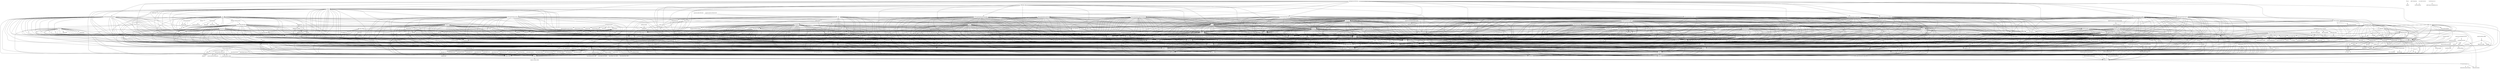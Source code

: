 digraph depends {
    node [shape=plaintext]
"alsa-utils-alsamixer" -> "libasound2";
"alsa-utils-alsamixer" -> "libformw5";
"alsa-utils-alsamixer" -> "libmenuw5";
"alsa-utils-alsamixer" -> "libncursesw5";
"alsa-utils-alsamixer" -> "libpanelw5";
"alsa-utils-alsamixer" -> "libtinfo5";
"angstrom-clearlooks-theme-enable" -> "gtk-theme-clearlooks";
"angstrom-feed-configs" -> "opkg" [style=dotted];
"angstrom-gdm-autologin-hack" -> "gdm";
"angstrom-gdm-xfce-hack" -> "gdm";
"angstrom-gnome-icon-theme-enable" -> "gnome-icon-theme";
"angstrom-packagegroup-boot" -> "angstrom-version";
"angstrom-packagegroup-boot" -> "packagegroup-boot";
"avahi-daemon" -> "base-files";
"avahi-daemon" -> "base-passwd";
"avahi-daemon" -> "libavahi-common3";
"avahi-daemon" -> "libavahi-core7";
"avahi-daemon" -> "libcap2";
"avahi-daemon" -> "libdaemon0";
"avahi-daemon" -> "libdbus-1-3";
"avahi-daemon" -> "libexpat1";
"avahi-daemon" -> "libnss-mdns" [style=dotted];
"avahi-daemon" -> "shadow";
"avahi-utils" -> "libavahi-client3";
"avahi-utils" -> "libavahi-common3";
"bash" -> "base-files";
"bash" -> "libtinfo5";
"bash" -> "update-alternatives-opkg";
"bluez4" -> "libcap2";
"bluez4" -> "libdbus-1-3";
"bluez4" -> "libglib-2.0-0";
"bluez4" -> "libreadline6";
"bluez4" -> "libudev1";
"bluez4" -> "libusb-0.1-4";
"bluez4" -> "libusb-1.0-0";
"busybox" -> "busybox-syslog" [style=dotted];
"busybox" -> "busybox-udhcpc" [style=dotted];
"busybox" -> "update-alternatives-opkg";
"busybox" -> "update-rc.d" [style=dotted];
"busybox-syslog" -> "update-alternatives-opkg";
"consolekit" -> "base-files";
"consolekit" -> "libdbus-1-3";
"consolekit" -> "libdbus-glib-1-2";
"consolekit" -> "libglib-2.0-0";
"consolekit" -> "libx11-6";
"consolekit" -> "libz1";
"cpufreq-tweaks" -> "cpufrequtils";
"dbus-1" -> "base-files";
"dbus-1" -> "base-passwd";
"dbus-1" -> "libdbus-1-3";
"dbus-1" -> "libexpat1";
"dbus-1" -> "libx11-6";
"dbus-1" -> "shadow";
"dbus-1" -> "update-rc.d" [style=dotted];
"desktop-file-utils" -> "libglib-2.0-0";
"dhcp-client" -> "bash";
"dhcp-client" -> "libcrypto1.0.0";
"dnsmasq" -> "update-rc.d" [style=dotted];
"e2fsprogs-e2fsck" -> "libblkid1";
"e2fsprogs-e2fsck" -> "libcom-err2";
"e2fsprogs-e2fsck" -> "libe2p2";
"e2fsprogs-e2fsck" -> "libext2fs2";
"e2fsprogs-e2fsck" -> "libuuid1";
"eject" -> "update-alternatives-opkg";
"exo" -> "gdk-pixbuf";
"exo" -> "hicolor-icon-theme";
"exo" -> "libatk-1.0-0";
"exo" -> "libcairo2";
"exo" -> "libexpat1";
"exo" -> "libffi6";
"exo" -> "libfontconfig1";
"exo" -> "libfreetype6";
"exo" -> "libglib-2.0-0";
"exo" -> "libgtk-2.0";
"exo" -> "libharfbuzz0";
"exo" -> "libice6";
"exo" -> "libpixman-1-0";
"exo" -> "libpng16-16";
"exo" -> "libsm6";
"exo" -> "libx11-6";
"exo" -> "libxau6";
"exo" -> "libxcb-render0";
"exo" -> "libxcb-shm0";
"exo" -> "libxcb1";
"exo" -> "libxdmcp6";
"exo" -> "libxext6";
"exo" -> "libxfce4ui";
"exo" -> "libxfce4util";
"exo" -> "libxrender1";
"exo" -> "libz1";
"exo" -> "pango";
"file" -> "libz1";
"fixmac" -> "ranpwd";
"font-util" -> "encodings";
"font-util" -> "mkfontdir";
"font-util" -> "mkfontscale";
"fontconfig-utils" -> "libfontconfig1";
"fontconfig-utils" -> "libfreetype6";
"garcon" -> "gdk-pixbuf";
"garcon" -> "libatk-1.0-0";
"garcon" -> "libcairo2";
"garcon" -> "libexpat1";
"garcon" -> "libffi6";
"garcon" -> "libfontconfig1";
"garcon" -> "libfreetype6";
"garcon" -> "libglib-2.0-0";
"garcon" -> "libgtk-2.0";
"garcon" -> "libharfbuzz0";
"garcon" -> "libice6";
"garcon" -> "libpixman-1-0";
"garcon" -> "libpng16-16";
"garcon" -> "libsm6";
"garcon" -> "libx11-6";
"garcon" -> "libxau6";
"garcon" -> "libxcb-render0";
"garcon" -> "libxcb-shm0";
"garcon" -> "libxcb1";
"garcon" -> "libxdmcp6";
"garcon" -> "libxext6";
"garcon" -> "libxfce4ui";
"garcon" -> "libxfce4util";
"garcon" -> "libxrender1";
"garcon" -> "libz1";
"garcon" -> "pango";
"gconf" -> "dbus-x11";
"gconf" -> "libdbus-1-3";
"gconf" -> "libdbus-glib-1-2";
"gconf" -> "libffi6";
"gconf" -> "libglib-2.0-0";
"gconf" -> "libxml2";
"gconf" -> "libz1";
"gdk-pixbuf" -> "libffi6";
"gdk-pixbuf" -> "libglib-2.0-0";
"gdk-pixbuf" -> "libpng16-16";
"gdk-pixbuf" -> "libz1";
"gdk-pixbuf-loader-gif" -> "gdk-pixbuf";
"gdk-pixbuf-loader-gif" -> "libffi6";
"gdk-pixbuf-loader-gif" -> "libglib-2.0-0";
"gdk-pixbuf-loader-gif" -> "libpng16-16";
"gdk-pixbuf-loader-gif" -> "libz1";
"gdk-pixbuf-loader-jpeg" -> "gdk-pixbuf";
"gdk-pixbuf-loader-jpeg" -> "libffi6";
"gdk-pixbuf-loader-jpeg" -> "libglib-2.0-0";
"gdk-pixbuf-loader-jpeg" -> "libjpeg8";
"gdk-pixbuf-loader-jpeg" -> "libpng16-16";
"gdk-pixbuf-loader-jpeg" -> "libz1";
"gdk-pixbuf-loader-png" -> "gdk-pixbuf";
"gdk-pixbuf-loader-png" -> "libffi6";
"gdk-pixbuf-loader-png" -> "libglib-2.0-0";
"gdk-pixbuf-loader-png" -> "libpng16-16";
"gdk-pixbuf-loader-png" -> "libz1";
"gdk-pixbuf-loader-xpm" -> "gdk-pixbuf";
"gdk-pixbuf-loader-xpm" -> "libffi6";
"gdk-pixbuf-loader-xpm" -> "libglib-2.0-0";
"gdk-pixbuf-loader-xpm" -> "libpng16-16";
"gdk-pixbuf-loader-xpm" -> "libz1";
"gdm" -> "base-files";
"gdm" -> "base-passwd";
"gdm" -> "consolekit" [style=dotted];
"gdm" -> "dbus-x11";
"gdm" -> "desktop-file-utils" [style=dotted];
"gdm" -> "gconf";
"gdm" -> "gdk-pixbuf";
"gdm" -> "gnome-session" [style=dotted];
"gdm" -> "grep";
"gdm" -> "hicolor-icon-theme";
"gdm" -> "iso-codes" [style=dotted];
"gdm" -> "libcairo2";
"gdm" -> "libcanberra";
"gdm" -> "libcanberra-gtk2";
"gdm" -> "libdbus-1-3";
"gdm" -> "libdbus-glib-1-2";
"gdm" -> "libfontconfig1";
"gdm" -> "libglib-2.0-0";
"gdm" -> "libglib-2.0-utils" [style=dotted];
"gdm" -> "libgtk-2.0";
"gdm" -> "libpam";
"gdm" -> "libwrap0";
"gdm" -> "libx11-6";
"gdm" -> "libxau6";
"gdm" -> "libxdmcp6";
"gdm" -> "libxklavier16";
"gdm" -> "metacity" [style=dotted];
"gdm" -> "openssh-misc" [style=dotted];
"gdm" -> "pango";
"gdm" -> "polkit-gnome" [style=dotted];
"gdm" -> "shadow";
"gdm" -> "update-rc.d" [style=dotted];
"gdm" -> "upower";
"glib-networking" -> "libffi6";
"glib-networking" -> "libglib-2.0-0";
"glib-networking" -> "libgmp10";
"glib-networking" -> "libgnutls28";
"glib-networking" -> "libz1";
"glib-networking" -> "nettle";
"glibc-gconv-iso8859-1" -> "glibc-gconv";
"gnome-disk-utility-libs" -> "gdk-pixbuf";
"gnome-disk-utility-libs" -> "libatasmart4";
"gnome-disk-utility-libs" -> "libatk-1.0-0";
"gnome-disk-utility-libs" -> "libavahi-client3";
"gnome-disk-utility-libs" -> "libavahi-common3";
"gnome-disk-utility-libs" -> "libavahi-glib1";
"gnome-disk-utility-libs" -> "libavahi-ui0";
"gnome-disk-utility-libs" -> "libcairo2";
"gnome-disk-utility-libs" -> "libcap2";
"gnome-disk-utility-libs" -> "libdbus-1-3";
"gnome-disk-utility-libs" -> "libdbus-glib-1-2";
"gnome-disk-utility-libs" -> "libexpat1";
"gnome-disk-utility-libs" -> "libffi6";
"gnome-disk-utility-libs" -> "libfontconfig1";
"gnome-disk-utility-libs" -> "libfreetype6";
"gnome-disk-utility-libs" -> "libgcrypt";
"gnome-disk-utility-libs" -> "libglib-2.0-0";
"gnome-disk-utility-libs" -> "libgnome-keyring0";
"gnome-disk-utility-libs" -> "libgpg-error0";
"gnome-disk-utility-libs" -> "libgtk-2.0";
"gnome-disk-utility-libs" -> "libharfbuzz0";
"gnome-disk-utility-libs" -> "libpixman-1-0";
"gnome-disk-utility-libs" -> "libpng16-16";
"gnome-disk-utility-libs" -> "libudev1";
"gnome-disk-utility-libs" -> "libx11-6";
"gnome-disk-utility-libs" -> "libxau6";
"gnome-disk-utility-libs" -> "libxcb-render0";
"gnome-disk-utility-libs" -> "libxcb-shm0";
"gnome-disk-utility-libs" -> "libxcb1";
"gnome-disk-utility-libs" -> "libxdmcp6";
"gnome-disk-utility-libs" -> "libxext6";
"gnome-disk-utility-libs" -> "libxrender1";
"gnome-disk-utility-libs" -> "libz1";
"gnome-disk-utility-libs" -> "pango";
"gnome-icon-theme" -> "hicolor-icon-theme";
"gnome-icon-theme" -> "librsvg-2-gtk" [style=dotted];
"gnome-keyring" -> "gdk-pixbuf";
"gnome-keyring" -> "libatk-1.0-0";
"gnome-keyring" -> "libcairo2";
"gnome-keyring" -> "libcap2";
"gnome-keyring" -> "libdbus-1-3";
"gnome-keyring" -> "libexpat1";
"gnome-keyring" -> "libffi6";
"gnome-keyring" -> "libfontconfig1";
"gnome-keyring" -> "libfreetype6";
"gnome-keyring" -> "libgcrypt";
"gnome-keyring" -> "libglib-2.0-0";
"gnome-keyring" -> "libglib-2.0-utils";
"gnome-keyring" -> "libgnome-keyring0";
"gnome-keyring" -> "libgpg-error0";
"gnome-keyring" -> "libgtk-2.0";
"gnome-keyring" -> "libharfbuzz0";
"gnome-keyring" -> "libpam";
"gnome-keyring" -> "libpixman-1-0";
"gnome-keyring" -> "libpng16-16";
"gnome-keyring" -> "libx11-6";
"gnome-keyring" -> "libxau6";
"gnome-keyring" -> "libxcb-render0";
"gnome-keyring" -> "libxcb-shm0";
"gnome-keyring" -> "libxcb1";
"gnome-keyring" -> "libxdmcp6";
"gnome-keyring" -> "libxext6";
"gnome-keyring" -> "libxrender1";
"gnome-keyring" -> "libz1";
"gnome-keyring" -> "pango";
"gnome-session" -> "gconf";
"gnome-session" -> "gdk-pixbuf";
"gnome-session" -> "hicolor-icon-theme";
"gnome-session" -> "libdbus-1-3";
"gnome-session" -> "libdbus-glib-1-2";
"gnome-session" -> "libglib-2.0-0";
"gnome-session" -> "libgtk-2.0";
"gnome-session" -> "libice6";
"gnome-session" -> "libsm6";
"gnome-session" -> "libx11-6";
"gnome-session" -> "libxau6";
"gnome-session" -> "libxext6";
"gnome-session" -> "libxrender1";
"gnome-session" -> "libxtst6";
"gnome-session" -> "pam-plugin-ck-connector" [style=dotted];
"gnome-session" -> "upower";
"grep" -> "update-alternatives-opkg";
"gsettings-desktop-schemas" -> "libglib-2.0-utils";
"gtk+3-locale-en" -> "virtual-locale-en" [style=dotted];
"gtk-engine-clearlooks" -> "gdk-pixbuf";
"gtk-engine-clearlooks" -> "libatk-1.0-0";
"gtk-engine-clearlooks" -> "libcairo2";
"gtk-engine-clearlooks" -> "libexpat1";
"gtk-engine-clearlooks" -> "libffi6";
"gtk-engine-clearlooks" -> "libfontconfig1";
"gtk-engine-clearlooks" -> "libfreetype6";
"gtk-engine-clearlooks" -> "libglib-2.0-0";
"gtk-engine-clearlooks" -> "libgtk-2.0";
"gtk-engine-clearlooks" -> "libharfbuzz0";
"gtk-engine-clearlooks" -> "libpixman-1-0";
"gtk-engine-clearlooks" -> "libpng16-16";
"gtk-engine-clearlooks" -> "libx11-6";
"gtk-engine-clearlooks" -> "libxau6";
"gtk-engine-clearlooks" -> "libxcb-render0";
"gtk-engine-clearlooks" -> "libxcb-shm0";
"gtk-engine-clearlooks" -> "libxcb1";
"gtk-engine-clearlooks" -> "libxdmcp6";
"gtk-engine-clearlooks" -> "libxext6";
"gtk-engine-clearlooks" -> "libxrender1";
"gtk-engine-clearlooks" -> "libz1";
"gtk-engine-clearlooks" -> "pango";
"gtk-theme-clearlooks" -> "gtk-engine-clearlooks";
"gtk-xfce-engine" -> "gdk-pixbuf";
"gtk-xfce-engine" -> "gtk-xfce-engine-themes";
"gtk-xfce-engine" -> "libatk-1.0-0";
"gtk-xfce-engine" -> "libcairo2";
"gtk-xfce-engine" -> "libexpat1";
"gtk-xfce-engine" -> "libffi6";
"gtk-xfce-engine" -> "libfontconfig1";
"gtk-xfce-engine" -> "libfreetype6";
"gtk-xfce-engine" -> "libglib-2.0-0";
"gtk-xfce-engine" -> "libgtk-2.0";
"gtk-xfce-engine" -> "libharfbuzz0";
"gtk-xfce-engine" -> "libpixman-1-0";
"gtk-xfce-engine" -> "libpng16-16";
"gtk-xfce-engine" -> "libx11-6";
"gtk-xfce-engine" -> "libxau6";
"gtk-xfce-engine" -> "libxcb-render0";
"gtk-xfce-engine" -> "libxcb-shm0";
"gtk-xfce-engine" -> "libxcb1";
"gtk-xfce-engine" -> "libxdmcp6";
"gtk-xfce-engine" -> "libxext6";
"gtk-xfce-engine" -> "libxrender1";
"gtk-xfce-engine" -> "libz1";
"gtk-xfce-engine" -> "pango";
"gvfs" -> "bluez4";
"gvfs" -> "gvfs-gdu-volume-monitor";
"gvfs" -> "libarchive13";
"gvfs" -> "libavahi-client3";
"gvfs" -> "libavahi-common3";
"gvfs" -> "libavahi-glib1";
"gvfs" -> "libcap2";
"gvfs" -> "libcdio-cdda0";
"gvfs" -> "libcdio-paranoia0";
"gvfs" -> "libcdio12";
"gvfs" -> "libdbus-1-3";
"gvfs" -> "libdbus-glib-1-2";
"gvfs" -> "libexpat1";
"gvfs" -> "libffi6";
"gvfs" -> "libfuse2";
"gvfs" -> "libgcrypt";
"gvfs" -> "libglib-2.0-0";
"gvfs" -> "libgphoto2-6";
"gvfs" -> "libgphoto2-port12";
"gvfs" -> "libgtk-3.0";
"gvfs" -> "libgudev-1.0-0";
"gvfs" -> "libsmbclient0";
"gvfs" -> "libsoup-2.4";
"gvfs" -> "libudev1";
"gvfs" -> "libxml2";
"gvfs" -> "libz1";
"gvfs-gdu-volume-monitor" -> "gnome-disk-utility-libs";
"gvfs-gdu-volume-monitor" -> "libglib-2.0-0";
"gvfs-gdu-volume-monitor" -> "libgudev-1.0-0";
"gvfsd-trash" -> "gvfs";
"gvfsd-trash" -> "libglib-2.0-0";
"htop" -> "libncursesw5";
"htop" -> "libtinfo5";
"htop" -> "ncurses-terminfo";
"iceauth" -> "libice6";
"iptables" -> "kernel-module-ip-tables" [style=dotted];
"iptables" -> "kernel-module-ipt-masquerade" [style=dotted];
"iptables" -> "kernel-module-iptable-filter" [style=dotted];
"iptables" -> "kernel-module-iptable-nat" [style=dotted];
"iptables" -> "kernel-module-nf-conntrack" [style=dotted];
"iptables" -> "kernel-module-nf-conntrack-ipv4" [style=dotted];
"iptables" -> "kernel-module-nf-defrag-ipv4" [style=dotted];
"iptables" -> "kernel-module-nf-nat" [style=dotted];
"iptables" -> "kernel-module-x-tables" [style=dotted];
"iso-codes-locale-en" -> "virtual-locale-en" [style=dotted];
"iw" -> "libnl-3-200";
"iw" -> "libnl-3-genl";
"kbd" -> "update-alternatives-opkg";
"kernel" -> "kernel-4.1.4";
"kernel-4.1.4" -> "kernel-image-4.1.4";
"kernel-image-4.1.4" -> "kernel-devicetree";
"kernel-image-4.1.4" -> "kernel-devicetree-overlays" [style=dotted];
"kernel-module-g-ether" -> "kernel-4.1.4";
"kernel-module-g-ether" -> "kernel-module-libcomposite";
"kernel-module-g-ether" -> "kernel-module-u-ether";
"kernel-module-g-ether" -> "kernel-module-usb-f-rndis";
"kernel-module-ip-tables" -> "kernel-4.1.4";
"kernel-module-ip-tables" -> "kernel-module-x-tables";
"kernel-module-ipt-masquerade" -> "kernel-4.1.4";
"kernel-module-ipt-masquerade" -> "kernel-module-nf-conntrack";
"kernel-module-ipt-masquerade" -> "kernel-module-nf-nat";
"kernel-module-ipt-masquerade" -> "kernel-module-nf-nat-masquerade-ipv4";
"kernel-module-ipt-masquerade" -> "kernel-module-x-tables";
"kernel-module-iptable-filter" -> "kernel-4.1.4";
"kernel-module-iptable-filter" -> "kernel-module-ip-tables";
"kernel-module-iptable-filter" -> "kernel-module-x-tables";
"kernel-module-iptable-nat" -> "kernel-4.1.4";
"kernel-module-iptable-nat" -> "kernel-module-ip-tables";
"kernel-module-iptable-nat" -> "kernel-module-nf-conntrack";
"kernel-module-iptable-nat" -> "kernel-module-nf-nat";
"kernel-module-iptable-nat" -> "kernel-module-nf-nat-ipv4";
"kernel-module-iptable-nat" -> "kernel-module-x-tables";
"kernel-module-libcomposite" -> "kernel-4.1.4";
"kernel-module-nf-conntrack" -> "kernel-4.1.4";
"kernel-module-nf-conntrack-ipv4" -> "kernel-4.1.4";
"kernel-module-nf-conntrack-ipv4" -> "kernel-module-nf-conntrack";
"kernel-module-nf-conntrack-ipv4" -> "kernel-module-nf-defrag-ipv4";
"kernel-module-nf-defrag-ipv4" -> "kernel-4.1.4";
"kernel-module-nf-nat" -> "kernel-4.1.4";
"kernel-module-nf-nat" -> "kernel-module-nf-conntrack";
"kernel-module-nf-nat-ipv4" -> "kernel-4.1.4";
"kernel-module-nf-nat-ipv4" -> "kernel-module-nf-conntrack";
"kernel-module-nf-nat-ipv4" -> "kernel-module-nf-nat";
"kernel-module-nf-nat-masquerade-ipv4" -> "kernel-4.1.4";
"kernel-module-nf-nat-masquerade-ipv4" -> "kernel-module-nf-conntrack";
"kernel-module-nf-nat-masquerade-ipv4" -> "kernel-module-nf-nat";
"kernel-module-u-ether" -> "kernel-4.1.4";
"kernel-module-usb-f-rndis" -> "kernel-4.1.4";
"kernel-module-usb-f-rndis" -> "kernel-module-libcomposite";
"kernel-module-usb-f-rndis" -> "kernel-module-u-ether";
"kernel-module-x-tables" -> "kernel-4.1.4";
"kmod" -> "libz1";
"kmod" -> "update-alternatives-opkg";
"libacl1" -> "libattr1";
"libarchive13" -> "libattr1";
"libarchive13" -> "libbz2-0";
"libarchive13" -> "libxml2";
"libarchive13" -> "libz1";
"libasound2" -> "alsa-conf";
"libasound2" -> "alsa-conf-base";
"libatasmart4" -> "libcap2";
"libatasmart4" -> "libudev1";
"libatk-1.0-0" -> "libffi6";
"libatk-1.0-0" -> "libglib-2.0-0";
"libatk-bridge-2.0-0" -> "libatk-1.0-0";
"libatk-bridge-2.0-0" -> "libatspi0";
"libatk-bridge-2.0-0" -> "libdbus-1-3";
"libatk-bridge-2.0-0" -> "libffi6";
"libatk-bridge-2.0-0" -> "libglib-2.0-0";
"libatk-bridge-2.0-0" -> "libice6";
"libatk-bridge-2.0-0" -> "libsm6";
"libatk-bridge-2.0-0" -> "libx11-6";
"libatk-bridge-2.0-0" -> "libxau6";
"libatk-bridge-2.0-0" -> "libxcb1";
"libatk-bridge-2.0-0" -> "libxdmcp6";
"libatspi0" -> "libdbus-1-3";
"libatspi0" -> "libffi6";
"libatspi0" -> "libglib-2.0-0";
"libatspi0" -> "libice6";
"libatspi0" -> "libsm6";
"libatspi0" -> "libx11-6";
"libatspi0" -> "libxau6";
"libatspi0" -> "libxcb1";
"libatspi0" -> "libxdmcp6";
"libatspi0" -> "libxtst6";
"libavahi-client3" -> "libavahi-common3";
"libavahi-client3" -> "libdbus-1-3";
"libavahi-core7" -> "libavahi-common3";
"libavahi-glib1" -> "libavahi-common3";
"libavahi-glib1" -> "libglib-2.0-0";
"libavahi-ui0" -> "gdk-pixbuf";
"libavahi-ui0" -> "libatk-1.0-0";
"libavahi-ui0" -> "libavahi-client3";
"libavahi-ui0" -> "libavahi-common3";
"libavahi-ui0" -> "libavahi-glib1";
"libavahi-ui0" -> "libcairo2";
"libavahi-ui0" -> "libdbus-1-3";
"libavahi-ui0" -> "libexpat1";
"libavahi-ui0" -> "libffi6";
"libavahi-ui0" -> "libfontconfig1";
"libavahi-ui0" -> "libfreetype6";
"libavahi-ui0" -> "libglib-2.0-0";
"libavahi-ui0" -> "libgtk-2.0";
"libavahi-ui0" -> "libharfbuzz0";
"libavahi-ui0" -> "libnss-mdns" [style=dotted];
"libavahi-ui0" -> "libpixman-1-0";
"libavahi-ui0" -> "libpng16-16";
"libavahi-ui0" -> "libx11-6";
"libavahi-ui0" -> "libxau6";
"libavahi-ui0" -> "libxcb-render0";
"libavahi-ui0" -> "libxcb-shm0";
"libavahi-ui0" -> "libxcb1";
"libavahi-ui0" -> "libxdmcp6";
"libavahi-ui0" -> "libxext6";
"libavahi-ui0" -> "libxrender1";
"libavahi-ui0" -> "libz1";
"libavahi-ui0" -> "pango";
"libavahi-ui0" -> "update-rc.d" [style=dotted];
"libblkid1" -> "libuuid1";
"libcairo-gobject2" -> "libcairo2";
"libcairo-gobject2" -> "libexpat1";
"libcairo-gobject2" -> "libffi6";
"libcairo-gobject2" -> "libfontconfig1";
"libcairo-gobject2" -> "libfreetype6";
"libcairo-gobject2" -> "libglib-2.0-0";
"libcairo-gobject2" -> "libpixman-1-0";
"libcairo-gobject2" -> "libpng16-16";
"libcairo-gobject2" -> "libx11-6";
"libcairo-gobject2" -> "libxau6";
"libcairo-gobject2" -> "libxcb-render0";
"libcairo-gobject2" -> "libxcb-shm0";
"libcairo-gobject2" -> "libxcb1";
"libcairo-gobject2" -> "libxdmcp6";
"libcairo-gobject2" -> "libxext6";
"libcairo-gobject2" -> "libxrender1";
"libcairo-gobject2" -> "libz1";
"libcairo2" -> "libexpat1";
"libcairo2" -> "libfontconfig1";
"libcairo2" -> "libfreetype6";
"libcairo2" -> "libpixman-1-0";
"libcairo2" -> "libpng16-16";
"libcairo2" -> "libx11-6";
"libcairo2" -> "libxau6";
"libcairo2" -> "libxcb-render0";
"libcairo2" -> "libxcb-shm0";
"libcairo2" -> "libxcb1";
"libcairo2" -> "libxdmcp6";
"libcairo2" -> "libxext6";
"libcairo2" -> "libxrender1";
"libcairo2" -> "libz1";
"libcanberra" -> "libltdl7";
"libcanberra" -> "libogg0";
"libcanberra" -> "libudev1";
"libcanberra" -> "libvorbis";
"libcanberra-alsa" -> "libasound2";
"libcanberra-alsa" -> "libcanberra";
"libcanberra-alsa" -> "libltdl7";
"libcanberra-alsa" -> "libogg0";
"libcanberra-alsa" -> "libvorbis";
"libcanberra-gtk2" -> "gdk-pixbuf";
"libcanberra-gtk2" -> "libatk-1.0-0";
"libcanberra-gtk2" -> "libcairo2";
"libcanberra-gtk2" -> "libcanberra";
"libcanberra-gtk2" -> "libexpat1";
"libcanberra-gtk2" -> "libffi6";
"libcanberra-gtk2" -> "libfontconfig1";
"libcanberra-gtk2" -> "libfreetype6";
"libcanberra-gtk2" -> "libglib-2.0-0";
"libcanberra-gtk2" -> "libgtk-2.0";
"libcanberra-gtk2" -> "libharfbuzz0";
"libcanberra-gtk2" -> "libltdl7";
"libcanberra-gtk2" -> "libogg0";
"libcanberra-gtk2" -> "libpixman-1-0";
"libcanberra-gtk2" -> "libpng16-16";
"libcanberra-gtk2" -> "libvorbis";
"libcanberra-gtk2" -> "libx11-6";
"libcanberra-gtk2" -> "libxau6";
"libcanberra-gtk2" -> "libxcb-render0";
"libcanberra-gtk2" -> "libxcb-shm0";
"libcanberra-gtk2" -> "libxcb1";
"libcanberra-gtk2" -> "libxdmcp6";
"libcanberra-gtk2" -> "libxext6";
"libcanberra-gtk2" -> "libxrender1";
"libcanberra-gtk2" -> "libz1";
"libcanberra-gtk2" -> "pango";
"libcanberra-pulse" -> "libcanberra";
"libcanberra-pulse" -> "libcap2";
"libcanberra-pulse" -> "libdbus-1-3";
"libcanberra-pulse" -> "libice6";
"libcanberra-pulse" -> "libjson-c2";
"libcanberra-pulse" -> "libltdl7";
"libcanberra-pulse" -> "libogg0";
"libcanberra-pulse" -> "libpulse0";
"libcanberra-pulse" -> "libpulsecommon";
"libcanberra-pulse" -> "libsm6";
"libcanberra-pulse" -> "libsndfile1";
"libcanberra-pulse" -> "libvorbis";
"libcanberra-pulse" -> "libx11-6";
"libcanberra-pulse" -> "libx11-xcb1";
"libcanberra-pulse" -> "libxau6";
"libcanberra-pulse" -> "libxcb1";
"libcanberra-pulse" -> "libxdmcp6";
"libcanberra-pulse" -> "libxext6";
"libcanberra-pulse" -> "libxi6";
"libcanberra-pulse" -> "libxtst6";
"libcap2" -> "libattr1";
"libcdio-cdda0" -> "libcdio12";
"libcdio-paranoia0" -> "libcdio-cdda0";
"libcdio-paranoia0" -> "libcdio12";
"libcroco" -> "libglib-2.0-0";
"libcroco" -> "libxml2";
"libcroco" -> "libz1";
"libcrypto1.0.0" -> "openssl-conf" [style=dotted];
"libdbus-1-3" -> "dbus-1" [style=dotted];
"libdbus-glib-1-2" -> "libdbus-1-3";
"libdbus-glib-1-2" -> "libffi6";
"libdbus-glib-1-2" -> "libglib-2.0-0";
"libdbus-glib-1-2" -> "libz1";
"liberation-fonts" -> "fontconfig-utils";
"libext2fs2" -> "libblkid1";
"libext2fs2" -> "libcom-err2";
"libfontconfig1" -> "libexpat1";
"libfontconfig1" -> "libfreetype6";
"libfontenc1" -> "libz1";
"libformw5" -> "libncursesw5";
"libformw5" -> "libtinfo5";
"libfuse2" -> "kernel-module-fuse" [style=dotted];
"libgcrypt" -> "libcap2";
"libgcrypt" -> "libgpg-error0";
"libglib-2.0-0" -> "libffi6";
"libglib-2.0-0" -> "libz1";
"libglib-2.0-utils" -> "libglib-2.0-0";
"libgnome-keyring0" -> "libcap2";
"libgnome-keyring0" -> "libdbus-1-3";
"libgnome-keyring0" -> "libgcrypt";
"libgnome-keyring0" -> "libglib-2.0-0";
"libgnome-keyring0" -> "libgpg-error0";
"libgnutls28" -> "libgmp10";
"libgnutls28" -> "libz1";
"libgnutls28" -> "nettle";
"libgphoto2-6" -> "bash";
"libgphoto2-6" -> "libexif12";
"libgphoto2-6" -> "libgphoto2-camlibs" [style=dotted];
"libgphoto2-6" -> "libgphoto2-port12";
"libgphoto2-6" -> "libltdl7";
"libgphoto2-camlibs" -> "libexif12";
"libgphoto2-camlibs" -> "libgphoto2-6";
"libgphoto2-camlibs" -> "libgphoto2-port12";
"libgphoto2-camlibs" -> "libjpeg8";
"libgphoto2-camlibs" -> "libltdl7";
"libgphoto2-camlibs" -> "libusb-0.1-4";
"libgphoto2-camlibs" -> "libusb-1.0-0";
"libgphoto2-port12" -> "libltdl7";
"libgtk-2.0" -> "gdk-pixbuf";
"libgtk-2.0" -> "gdk-pixbuf-loader-gif" [style=dotted];
"libgtk-2.0" -> "gdk-pixbuf-loader-jpeg" [style=dotted];
"libgtk-2.0" -> "gdk-pixbuf-loader-png" [style=dotted];
"libgtk-2.0" -> "gdk-pixbuf-loader-xpm" [style=dotted];
"libgtk-2.0" -> "glibc-gconv-iso8859-1" [style=dotted];
"libgtk-2.0" -> "libatk-1.0-0";
"libgtk-2.0" -> "libcairo2";
"libgtk-2.0" -> "liberation-fonts" [style=dotted];
"libgtk-2.0" -> "libexpat1";
"libgtk-2.0" -> "libffi6";
"libgtk-2.0" -> "libfontconfig1";
"libgtk-2.0" -> "libfreetype6";
"libgtk-2.0" -> "libglib-2.0-0";
"libgtk-2.0" -> "libharfbuzz0";
"libgtk-2.0" -> "libpixman-1-0";
"libgtk-2.0" -> "libpng16-16";
"libgtk-2.0" -> "libx11-6";
"libgtk-2.0" -> "libxau6";
"libgtk-2.0" -> "libxcb-render0";
"libgtk-2.0" -> "libxcb-shm0";
"libgtk-2.0" -> "libxcb1";
"libgtk-2.0" -> "libxcomposite1";
"libgtk-2.0" -> "libxcursor1";
"libgtk-2.0" -> "libxdamage1";
"libgtk-2.0" -> "libxdmcp6";
"libgtk-2.0" -> "libxext6";
"libgtk-2.0" -> "libxfixes3";
"libgtk-2.0" -> "libxrandr2";
"libgtk-2.0" -> "libxrender1";
"libgtk-2.0" -> "libz1";
"libgtk-2.0" -> "pango";
"libgtk-2.0" -> "shared-mime-info" [style=dotted];
"libgtk-2.0" -> "update-alternatives-opkg";
"libgtk-3.0" -> "gdk-pixbuf";
"libgtk-3.0" -> "libatk-1.0-0";
"libgtk-3.0" -> "libatk-bridge-2.0-0";
"libgtk-3.0" -> "libatspi0";
"libgtk-3.0" -> "libcairo-gobject2";
"libgtk-3.0" -> "libcairo2";
"libgtk-3.0" -> "libdbus-1-3";
"libgtk-3.0" -> "libexpat1";
"libgtk-3.0" -> "libffi6";
"libgtk-3.0" -> "libfontconfig1";
"libgtk-3.0" -> "libfreetype6";
"libgtk-3.0" -> "libglib-2.0-0";
"libgtk-3.0" -> "libglib-2.0-utils";
"libgtk-3.0" -> "libharfbuzz0";
"libgtk-3.0" -> "libice6";
"libgtk-3.0" -> "libpixman-1-0";
"libgtk-3.0" -> "libpng16-16";
"libgtk-3.0" -> "libsm6";
"libgtk-3.0" -> "libx11-6";
"libgtk-3.0" -> "libxau6";
"libgtk-3.0" -> "libxcb-render0";
"libgtk-3.0" -> "libxcb-shm0";
"libgtk-3.0" -> "libxcb1";
"libgtk-3.0" -> "libxcomposite1";
"libgtk-3.0" -> "libxcursor1";
"libgtk-3.0" -> "libxdamage1";
"libgtk-3.0" -> "libxdmcp6";
"libgtk-3.0" -> "libxext6";
"libgtk-3.0" -> "libxfixes3";
"libgtk-3.0" -> "libxi6";
"libgtk-3.0" -> "libxrandr2";
"libgtk-3.0" -> "libxrender1";
"libgtk-3.0" -> "libz1";
"libgtk-3.0" -> "pango";
"libgtk-3.0" -> "update-alternatives-opkg";
"libgtop-2.0-7" -> "libglib-2.0-0";
"libgtop-2.0-7" -> "libxau6";
"libgudev-1.0-0" -> "libcap2";
"libgudev-1.0-0" -> "libffi6";
"libgudev-1.0-0" -> "libglib-2.0-0";
"libgudev-1.0-0" -> "libudev1";
"libgudev-1.0-0" -> "libz1";
"libharfbuzz0" -> "libfreetype6";
"libharfbuzz0" -> "libglib-2.0-0";
"libkmod2" -> "libz1";
"libmenuw5" -> "libncursesw5";
"libmenuw5" -> "libtinfo5";
"libmount1" -> "libblkid1";
"libmount1" -> "libuuid1";
"libmozjs" -> "libstdc++6";
"libmozjs" -> "libz1";
"libmozjs" -> "nspr";
"libncurses5" -> "libtinfo5";
"libncursesw5" -> "libtinfo5";
"libnl-3-cli" -> "libnl-3-200";
"libnl-3-cli" -> "libnl-3-genl";
"libnl-3-cli" -> "libnl-nf-3-200";
"libnl-3-cli" -> "libnl-route-3-200";
"libnl-3-genl" -> "libnl-3-200";
"libnl-3-genl" -> "libnl-3-cli";
"libnl-nf-3-200" -> "libnl-3-200";
"libnl-nf-3-200" -> "libnl-route-3-200";
"libnl-route-3-200" -> "libnl-3-200";
"libnm-glib-vpn1" -> "libdbus-1-3";
"libnm-glib-vpn1" -> "libdbus-glib-1-2";
"libnm-glib-vpn1" -> "libffi6";
"libnm-glib-vpn1" -> "libglib-2.0-0";
"libnm-glib-vpn1" -> "libnm-util2";
"libnm-glib-vpn1" -> "libuuid1";
"libnm-glib-vpn1" -> "libz1";
"libnm-glib-vpn1" -> "nspr";
"libnm-glib-vpn1" -> "nss";
"libnm-glib4" -> "libcap2";
"libnm-glib4" -> "libdbus-1-3";
"libnm-glib4" -> "libdbus-glib-1-2";
"libnm-glib4" -> "libffi6";
"libnm-glib4" -> "libglib-2.0-0";
"libnm-glib4" -> "libgudev-1.0-0";
"libnm-glib4" -> "libnm-util2";
"libnm-glib4" -> "libudev1";
"libnm-glib4" -> "libuuid1";
"libnm-glib4" -> "libz1";
"libnm-glib4" -> "nspr";
"libnm-glib4" -> "nss";
"libnm-util2" -> "libdbus-1-3";
"libnm-util2" -> "libdbus-glib-1-2";
"libnm-util2" -> "libffi6";
"libnm-util2" -> "libglib-2.0-0";
"libnm-util2" -> "libuuid1";
"libnm-util2" -> "libz1";
"libnm-util2" -> "nspr";
"libnm-util2" -> "nss";
"libnotify" -> "libdbus-1-3";
"libnotify" -> "libdbus-glib-1-2";
"libnotify" -> "libffi6";
"libnotify" -> "libglib-2.0-0";
"libnotify" -> "libz1";
"libnss-mdns" -> "avahi-daemon";
"libpam" -> "libpam-runtime-suffix" [style=dotted];
"libpam-runtime" -> "libpam-suffix";
"libpam-runtime" -> "pam-plugin-deny-suffix";
"libpam-runtime" -> "pam-plugin-permit-suffix";
"libpam-runtime" -> "pam-plugin-unix-suffix";
"libpam-runtime" -> "pam-plugin-warn-suffix";
"libpanelw5" -> "libncursesw5";
"libpanelw5" -> "libtinfo5";
"libpng16-16" -> "libz1";
"libpulse0" -> "libcap2";
"libpulse0" -> "libdbus-1-3";
"libpulse0" -> "libice6";
"libpulse0" -> "libjson-c2";
"libpulse0" -> "libpulsecommon";
"libpulse0" -> "libsm6";
"libpulse0" -> "libsndfile1";
"libpulse0" -> "libx11-6";
"libpulse0" -> "libx11-xcb1";
"libpulse0" -> "libxau6";
"libpulse0" -> "libxcb1";
"libpulse0" -> "libxdmcp6";
"libpulse0" -> "libxext6";
"libpulse0" -> "libxi6";
"libpulse0" -> "libxtst6";
"libpulsecommon" -> "libcap2";
"libpulsecommon" -> "libdbus-1-3";
"libpulsecommon" -> "libice6";
"libpulsecommon" -> "libjson-c2";
"libpulsecommon" -> "libsm6";
"libpulsecommon" -> "libsndfile1";
"libpulsecommon" -> "libx11-6";
"libpulsecommon" -> "libx11-xcb1";
"libpulsecommon" -> "libxau6";
"libpulsecommon" -> "libxcb1";
"libpulsecommon" -> "libxdmcp6";
"libpulsecommon" -> "libxext6";
"libpulsecommon" -> "libxi6";
"libpulsecommon" -> "libxtst6";
"libreadline6" -> "libtinfo5";
"librsvg-2-2" -> "gdk-pixbuf";
"librsvg-2-2" -> "libcairo2";
"librsvg-2-2" -> "libcroco";
"librsvg-2-2" -> "libexpat1";
"librsvg-2-2" -> "libffi6";
"librsvg-2-2" -> "libfontconfig1";
"librsvg-2-2" -> "libfreetype6";
"librsvg-2-2" -> "libglib-2.0-0";
"librsvg-2-2" -> "libharfbuzz0";
"librsvg-2-2" -> "libpixman-1-0";
"librsvg-2-2" -> "libpng16-16";
"librsvg-2-2" -> "libx11-6";
"librsvg-2-2" -> "libxau6";
"librsvg-2-2" -> "libxcb-render0";
"librsvg-2-2" -> "libxcb-shm0";
"librsvg-2-2" -> "libxcb1";
"librsvg-2-2" -> "libxdmcp6";
"librsvg-2-2" -> "libxext6";
"librsvg-2-2" -> "libxml2";
"librsvg-2-2" -> "libxrender1";
"librsvg-2-2" -> "libz1";
"librsvg-2-2" -> "pango";
"librsvg-2-gtk" -> "gdk-pixbuf";
"librsvg-2-gtk" -> "libcairo2";
"librsvg-2-gtk" -> "libcroco";
"librsvg-2-gtk" -> "libexpat1";
"librsvg-2-gtk" -> "libffi6";
"librsvg-2-gtk" -> "libfontconfig1";
"librsvg-2-gtk" -> "libfreetype6";
"librsvg-2-gtk" -> "libglib-2.0-0";
"librsvg-2-gtk" -> "libharfbuzz0";
"librsvg-2-gtk" -> "libpixman-1-0";
"librsvg-2-gtk" -> "libpng16-16";
"librsvg-2-gtk" -> "librsvg-2-2";
"librsvg-2-gtk" -> "libx11-6";
"librsvg-2-gtk" -> "libxau6";
"librsvg-2-gtk" -> "libxcb-render0";
"librsvg-2-gtk" -> "libxcb-shm0";
"librsvg-2-gtk" -> "libxcb1";
"librsvg-2-gtk" -> "libxdmcp6";
"librsvg-2-gtk" -> "libxext6";
"librsvg-2-gtk" -> "libxml2";
"librsvg-2-gtk" -> "libxrender1";
"librsvg-2-gtk" -> "libz1";
"librsvg-2-gtk" -> "pango";
"libsecret" -> "libcap2";
"libsecret" -> "libffi6";
"libsecret" -> "libgcrypt";
"libsecret" -> "libglib-2.0-0";
"libsecret" -> "libgpg-error0";
"libsecret" -> "libz1";
"libsm6" -> "libice6";
"libsmbclient0" -> "libtdb1";
"libsmbclient0" -> "libtevent0";
"libsmbclient0" -> "libwbclient0";
"libsmbclient0" -> "libz1";
"libsoup-2.4" -> "glib-networking" [style=dotted];
"libsoup-2.4" -> "libffi6";
"libsoup-2.4" -> "libglib-2.0-0";
"libsoup-2.4" -> "libsqlite3-0";
"libsoup-2.4" -> "libxml2";
"libsoup-2.4" -> "libz1";
"libstartup-notification-1-0" -> "libx11-6";
"libstartup-notification-1-0" -> "libx11-xcb1";
"libstartup-notification-1-0" -> "libxau6";
"libstartup-notification-1-0" -> "libxcb-util1";
"libstartup-notification-1-0" -> "libxcb1";
"libstartup-notification-1-0" -> "libxdmcp6";
"libsystemd0" -> "libcap2";
"libsystemd0" -> "liblzma5";
"libtinfo5" -> "ncurses-terminfo-base" [style=dotted];
"libudev1" -> "libcap2";
"libusb-0.1-4" -> "libusb-1.0-0";
"libvorbis" -> "libogg0";
"libvte9" -> "gdk-pixbuf";
"libvte9" -> "libatk-1.0-0";
"libvte9" -> "libcairo2";
"libvte9" -> "libexpat1";
"libvte9" -> "libffi6";
"libvte9" -> "libfontconfig1";
"libvte9" -> "libfreetype6";
"libvte9" -> "libglib-2.0-0";
"libvte9" -> "libgtk-2.0";
"libvte9" -> "libharfbuzz0";
"libvte9" -> "libncurses5";
"libvte9" -> "libpixman-1-0";
"libvte9" -> "libpng16-16";
"libvte9" -> "libtinfo5";
"libvte9" -> "libx11-6";
"libvte9" -> "libxau6";
"libvte9" -> "libxcb-render0";
"libvte9" -> "libxcb-shm0";
"libvte9" -> "libxcb1";
"libvte9" -> "libxdmcp6";
"libvte9" -> "libxext6";
"libvte9" -> "libxrender1";
"libvte9" -> "libz1";
"libvte9" -> "pango";
"libvte9" -> "vte-termcap";
"libwnck" -> "gdk-pixbuf";
"libwnck" -> "libatk-1.0-0";
"libwnck" -> "libcairo2";
"libwnck" -> "libexpat1";
"libwnck" -> "libffi6";
"libwnck" -> "libfontconfig1";
"libwnck" -> "libfreetype6";
"libwnck" -> "libglib-2.0-0";
"libwnck" -> "libgtk-2.0";
"libwnck" -> "libharfbuzz0";
"libwnck" -> "libpixman-1-0";
"libwnck" -> "libpng16-16";
"libwnck" -> "libstartup-notification-1-0";
"libwnck" -> "libx11-6";
"libwnck" -> "libx11-xcb1";
"libwnck" -> "libxau6";
"libwnck" -> "libxcb-render0";
"libwnck" -> "libxcb-shm0";
"libwnck" -> "libxcb-util1";
"libwnck" -> "libxcb1";
"libwnck" -> "libxdmcp6";
"libwnck" -> "libxext6";
"libwnck" -> "libxrender1";
"libwnck" -> "libxres1";
"libwnck" -> "libz1";
"libwnck" -> "pango";
"libx11-6" -> "libxau6";
"libx11-6" -> "libxcb1";
"libx11-6" -> "libxdmcp6";
"libx11-xcb1" -> "libx11-6";
"libx11-xcb1" -> "libxau6";
"libx11-xcb1" -> "libxcb1";
"libx11-xcb1" -> "libxdmcp6";
"libxcb-render0" -> "libxau6";
"libxcb-render0" -> "libxcb1";
"libxcb-render0" -> "libxdmcp6";
"libxcb-shm0" -> "libxau6";
"libxcb-shm0" -> "libxcb1";
"libxcb-shm0" -> "libxdmcp6";
"libxcb-util1" -> "libxau6";
"libxcb-util1" -> "libxcb1";
"libxcb-util1" -> "libxdmcp6";
"libxcb-xkb1" -> "libxau6";
"libxcb-xkb1" -> "libxcb1";
"libxcb-xkb1" -> "libxdmcp6";
"libxcb1" -> "libxau6";
"libxcb1" -> "libxdmcp6";
"libxcomposite1" -> "libx11-6";
"libxcomposite1" -> "libxau6";
"libxcomposite1" -> "libxcb1";
"libxcomposite1" -> "libxdmcp6";
"libxcursor1" -> "libx11-6";
"libxcursor1" -> "libxau6";
"libxcursor1" -> "libxcb1";
"libxcursor1" -> "libxdmcp6";
"libxcursor1" -> "libxfixes3";
"libxcursor1" -> "libxrender1";
"libxdamage1" -> "libx11-6";
"libxdamage1" -> "libxau6";
"libxdamage1" -> "libxcb1";
"libxdamage1" -> "libxdmcp6";
"libxdamage1" -> "libxfixes3";
"libxext6" -> "libx11-6";
"libxext6" -> "libxau6";
"libxext6" -> "libxcb1";
"libxext6" -> "libxdmcp6";
"libxfce4ui" -> "gdk-pixbuf";
"libxfce4ui" -> "hicolor-icon-theme";
"libxfce4ui" -> "libatk-1.0-0";
"libxfce4ui" -> "libcairo2";
"libxfce4ui" -> "libdbus-1-3";
"libxfce4ui" -> "libdbus-glib-1-2";
"libxfce4ui" -> "libexpat1";
"libxfce4ui" -> "libffi6";
"libxfce4ui" -> "libfontconfig1";
"libxfce4ui" -> "libfreetype6";
"libxfce4ui" -> "libglib-2.0-0";
"libxfce4ui" -> "libgtk-2.0";
"libxfce4ui" -> "libharfbuzz0";
"libxfce4ui" -> "libice6";
"libxfce4ui" -> "libpixman-1-0";
"libxfce4ui" -> "libpng16-16";
"libxfce4ui" -> "libsm6";
"libxfce4ui" -> "libx11-6";
"libxfce4ui" -> "libxau6";
"libxfce4ui" -> "libxcb-render0";
"libxfce4ui" -> "libxcb-shm0";
"libxfce4ui" -> "libxcb1";
"libxfce4ui" -> "libxdmcp6";
"libxfce4ui" -> "libxext6";
"libxfce4ui" -> "libxfce4util";
"libxfce4ui" -> "libxrender1";
"libxfce4ui" -> "libz1";
"libxfce4ui" -> "pango";
"libxfce4ui" -> "xfconf";
"libxfce4util" -> "libglib-2.0-0";
"libxfixes3" -> "libx11-6";
"libxfixes3" -> "libxau6";
"libxfixes3" -> "libxcb1";
"libxfixes3" -> "libxdmcp6";
"libxfont1" -> "libfontenc1";
"libxfont1" -> "libfreetype6";
"libxfont1" -> "libz1";
"libxft2" -> "libexpat1";
"libxft2" -> "libfontconfig1";
"libxft2" -> "libfreetype6";
"libxft2" -> "libx11-6";
"libxft2" -> "libxau6";
"libxft2" -> "libxcb1";
"libxft2" -> "libxdmcp6";
"libxft2" -> "libxrender1";
"libxi6" -> "libx11-6";
"libxi6" -> "libxau6";
"libxi6" -> "libxcb1";
"libxi6" -> "libxdmcp6";
"libxi6" -> "libxext6";
"libxkbcommon" -> "libxau6";
"libxkbcommon" -> "libxcb-xkb1";
"libxkbcommon" -> "libxcb1";
"libxkbcommon" -> "libxdmcp6";
"libxkbfile1" -> "libx11-6";
"libxkbfile1" -> "libxau6";
"libxkbfile1" -> "libxcb1";
"libxkbfile1" -> "libxdmcp6";
"libxklavier16" -> "libffi6";
"libxklavier16" -> "libglib-2.0-0";
"libxklavier16" -> "libx11-6";
"libxklavier16" -> "libxau6";
"libxklavier16" -> "libxcb1";
"libxklavier16" -> "libxdmcp6";
"libxklavier16" -> "libxext6";
"libxklavier16" -> "libxi6";
"libxklavier16" -> "libxkbfile1";
"libxklavier16" -> "libxml2";
"libxklavier16" -> "libz1";
"libxml2" -> "libz1";
"libxmuu1" -> "libx11-6";
"libxmuu1" -> "libxau6";
"libxmuu1" -> "libxcb1";
"libxmuu1" -> "libxdmcp6";
"libxrandr2" -> "libx11-6";
"libxrandr2" -> "libxau6";
"libxrandr2" -> "libxcb1";
"libxrandr2" -> "libxdmcp6";
"libxrandr2" -> "libxext6";
"libxrandr2" -> "libxrender1";
"libxrender1" -> "libx11-6";
"libxrender1" -> "libxau6";
"libxrender1" -> "libxcb1";
"libxrender1" -> "libxdmcp6";
"libxres1" -> "libx11-6";
"libxres1" -> "libxau6";
"libxres1" -> "libxcb1";
"libxres1" -> "libxdmcp6";
"libxres1" -> "libxext6";
"libxtst6" -> "libx11-6";
"libxtst6" -> "libxau6";
"libxtst6" -> "libxcb1";
"libxtst6" -> "libxdmcp6";
"libxtst6" -> "libxext6";
"libxtst6" -> "libxi6";
"libxv1" -> "libx11-6";
"libxv1" -> "libxau6";
"libxv1" -> "libxcb1";
"libxv1" -> "libxdmcp6";
"libxv1" -> "libxext6";
"libxxf86misc1" -> "libx11-6";
"libxxf86misc1" -> "libxau6";
"libxxf86misc1" -> "libxcb1";
"libxxf86misc1" -> "libxdmcp6";
"libxxf86misc1" -> "libxext6";
"locale-base-en-us" -> "glibc-binary-localedata-en-us";
"lvm2" -> "bash";
"lvm2" -> "libudev1";
"metacity" -> "gdk-pixbuf";
"metacity" -> "gsettings-desktop-schemas";
"metacity" -> "libatk-1.0-0";
"metacity" -> "libcairo2";
"metacity" -> "libcanberra";
"metacity" -> "libcanberra-gtk2";
"metacity" -> "libexpat1";
"metacity" -> "libffi6";
"metacity" -> "libfontconfig1";
"metacity" -> "libfreetype6";
"metacity" -> "libglib-2.0-0";
"metacity" -> "libgtk-2.0";
"metacity" -> "libgtop-2.0-7";
"metacity" -> "libharfbuzz0";
"metacity" -> "libice6";
"metacity" -> "libltdl7";
"metacity" -> "libogg0";
"metacity" -> "libpixman-1-0";
"metacity" -> "libpng16-16";
"metacity" -> "libsm6";
"metacity" -> "libstartup-notification-1-0";
"metacity" -> "libvorbis";
"metacity" -> "libx11-6";
"metacity" -> "libx11-xcb1";
"metacity" -> "libxau6";
"metacity" -> "libxcb-render0";
"metacity" -> "libxcb-shm0";
"metacity" -> "libxcb-util1";
"metacity" -> "libxcb1";
"metacity" -> "libxcomposite1";
"metacity" -> "libxcursor1";
"metacity" -> "libxdamage1";
"metacity" -> "libxdmcp6";
"metacity" -> "libxext6";
"metacity" -> "libxfixes3";
"metacity" -> "libxrandr2";
"metacity" -> "libxrender1";
"metacity" -> "libz1";
"metacity" -> "pango";
"metacity" -> "update-alternatives-opkg";
"mime-support" -> "file" [style=dotted];
"mime-support" -> "perl";
"mkfontdir" -> "mkfontscale";
"mkfontscale" -> "libfontenc1";
"mkfontscale" -> "libfreetype6";
"mkfontscale" -> "libz1";
"ncurses-terminfo" -> "ncurses-terminfo-base";
"nettle" -> "libgmp10";
"network-manager-applet" -> "gconf";
"network-manager-applet" -> "gdk-pixbuf";
"network-manager-applet" -> "gnome-keyring" [style=dotted];
"network-manager-applet" -> "hicolor-icon-theme";
"network-manager-applet" -> "libatk-1.0-0";
"network-manager-applet" -> "libcairo2";
"network-manager-applet" -> "libcap2";
"network-manager-applet" -> "libdbus-1-3";
"network-manager-applet" -> "libdbus-glib-1-2";
"network-manager-applet" -> "libexpat1";
"network-manager-applet" -> "libffi6";
"network-manager-applet" -> "libfontconfig1";
"network-manager-applet" -> "libfreetype6";
"network-manager-applet" -> "libglib-2.0-0";
"network-manager-applet" -> "libgnome-keyring0";
"network-manager-applet" -> "libgtk-2.0";
"network-manager-applet" -> "libgudev-1.0-0";
"network-manager-applet" -> "libharfbuzz0";
"network-manager-applet" -> "libnm-glib-vpn1";
"network-manager-applet" -> "libnm-glib4";
"network-manager-applet" -> "libnm-util2";
"network-manager-applet" -> "libnotify";
"network-manager-applet" -> "libpixman-1-0";
"network-manager-applet" -> "libpng16-16";
"network-manager-applet" -> "libsecret";
"network-manager-applet" -> "libudev1";
"network-manager-applet" -> "libuuid1";
"network-manager-applet" -> "libx11-6";
"network-manager-applet" -> "libxau6";
"network-manager-applet" -> "libxcb-render0";
"network-manager-applet" -> "libxcb-shm0";
"network-manager-applet" -> "libxcb1";
"network-manager-applet" -> "libxdmcp6";
"network-manager-applet" -> "libxext6";
"network-manager-applet" -> "libxrender1";
"network-manager-applet" -> "libz1";
"network-manager-applet" -> "networkmanager";
"network-manager-applet" -> "nspr";
"network-manager-applet" -> "nss";
"network-manager-applet" -> "pango";
"networkmanager" -> "dhcp-client";
"networkmanager" -> "dnsmasq" [style=dotted];
"networkmanager" -> "iptables" [style=dotted];
"networkmanager" -> "libcap2";
"networkmanager" -> "libdbus-1-3";
"networkmanager" -> "libdbus-glib-1-2";
"networkmanager" -> "libffi6";
"networkmanager" -> "libglib-2.0-0";
"networkmanager" -> "libgudev-1.0-0";
"networkmanager" -> "libnl-3-200";
"networkmanager" -> "libnl-3-genl";
"networkmanager" -> "libnl-route-3-200";
"networkmanager" -> "libnm-glib4";
"networkmanager" -> "libnm-util2";
"networkmanager" -> "libsystemd0";
"networkmanager" -> "libudev1";
"networkmanager" -> "libuuid1";
"networkmanager" -> "libz1";
"networkmanager" -> "nspr";
"networkmanager" -> "nss";
"networkmanager" -> "polkit";
"networkmanager" -> "wpa-supplicant";
"nss" -> "libsqlite3-0";
"nss" -> "libz1";
"nss" -> "nspr";
"openssh-keygen" -> "libcrypto1.0.0";
"openssh-misc" -> "libcrypto1.0.0";
"openssh-misc" -> "libz1";
"openssh-scp" -> "update-alternatives-opkg";
"openssh-ssh" -> "libcrypto1.0.0";
"openssh-ssh" -> "libz1";
"openssh-ssh" -> "update-alternatives-opkg";
"openssh-sshd" -> "base-files";
"openssh-sshd" -> "base-passwd";
"openssh-sshd" -> "libcrypto1.0.0";
"openssh-sshd" -> "libpam";
"openssh-sshd" -> "libz1";
"openssh-sshd" -> "openssh-keygen";
"openssh-sshd" -> "pam-plugin-keyinit";
"openssh-sshd" -> "pam-plugin-loginuid";
"openssh-sshd" -> "shadow";
"opkg" -> "libopkg1";
"opkg" -> "opkg-arch-config";
"opkg" -> "run-postinsts";
"opkg" -> "update-alternatives-opkg";
"packagegroup-basic" -> "alsa-utils-alsamixer" [style=dotted];
"packagegroup-basic" -> "avahi-daemon";
"packagegroup-basic" -> "avahi-utils";
"packagegroup-basic" -> "bluez4" [style=dotted];
"packagegroup-basic" -> "cpufrequtils" [style=dotted];
"packagegroup-basic" -> "htop" [style=dotted];
"packagegroup-basic" -> "iw" [style=dotted];
"packagegroup-basic" -> "kernel-module-g-ether" [style=dotted];
"packagegroup-basic" -> "kernel-module-g-mass-storage" [style=dotted];
"packagegroup-basic" -> "kernel-module-g-serial" [style=dotted];
"packagegroup-basic" -> "openssh-scp";
"packagegroup-basic" -> "openssh-sftp";
"packagegroup-basic" -> "openssh-sftp-server";
"packagegroup-basic" -> "openssh-ssh";
"packagegroup-basic" -> "openssh-sshd";
"packagegroup-basic" -> "tzdata" [style=dotted];
"packagegroup-basic" -> "usbutils" [style=dotted];
"packagegroup-basic" -> "wpa-supplicant" [style=dotted];
"packagegroup-boot" -> "base-files";
"packagegroup-boot" -> "base-passwd";
"packagegroup-boot" -> "busybox";
"packagegroup-boot" -> "kernel" [style=dotted];
"packagegroup-boot" -> "kernel";
"packagegroup-boot" -> "kernel-devicetree";
"packagegroup-boot" -> "kernel-devicetree-overlays" [style=dotted];
"packagegroup-boot" -> "kernel-module-musb-dsps" [style=dotted];
"packagegroup-boot" -> "netbase";
"packagegroup-core-x11-xserver" -> "xf86-input-evdev";
"packagegroup-core-x11-xserver" -> "xf86-video-fbdev";
"packagegroup-core-x11-xserver" -> "xf86-video-modesetting";
"packagegroup-core-x11-xserver" -> "xserver-xorg";
"packagegroup-gnome-fonts" -> "font-util";
"packagegroup-gnome-fonts" -> "fontconfig";
"packagegroup-gnome-fonts" -> "fontconfig-utils";
"packagegroup-gnome-fonts" -> "ttf-liberation-mono";
"packagegroup-gnome-fonts" -> "ttf-liberation-sans";
"packagegroup-gnome-fonts" -> "ttf-liberation-serif";
"packagegroup-gnome-xserver-base" -> "dbus-x11";
"packagegroup-gnome-xserver-base" -> "iso-codes";
"packagegroup-gnome-xserver-base" -> "mime-support";
"packagegroup-gnome-xserver-base" -> "xauth";
"packagegroup-gnome-xserver-base" -> "xdg-utils";
"packagegroup-gnome-xserver-base" -> "xhost";
"packagegroup-gnome-xserver-base" -> "xinetd";
"packagegroup-gnome-xserver-base" -> "xinit";
"packagegroup-gnome-xserver-base" -> "xrandr";
"packagegroup-gnome-xserver-base" -> "xrdb";
"packagegroup-gnome-xserver-base" -> "xset";
"packagegroup-gnome-xserver-base" -> "xvinfo";
"packagegroup-xfce-base" -> "gtk-xfce-engine";
"packagegroup-xfce-base" -> "thunar";
"packagegroup-xfce-base" -> "thunar-volman";
"packagegroup-xfce-base" -> "xfce4-notifyd";
"packagegroup-xfce-base" -> "xfce4-panel";
"packagegroup-xfce-base" -> "xfce4-panel-plugin-actions";
"packagegroup-xfce-base" -> "xfce4-panel-plugin-applicationsmenu";
"packagegroup-xfce-base" -> "xfce4-panel-plugin-clock";
"packagegroup-xfce-base" -> "xfce4-panel-plugin-directorymenu";
"packagegroup-xfce-base" -> "xfce4-panel-plugin-launcher";
"packagegroup-xfce-base" -> "xfce4-panel-plugin-pager";
"packagegroup-xfce-base" -> "xfce4-panel-plugin-separator";
"packagegroup-xfce-base" -> "xfce4-panel-plugin-showdesktop";
"packagegroup-xfce-base" -> "xfce4-panel-plugin-systray";
"packagegroup-xfce-base" -> "xfce4-panel-plugin-tasklist";
"packagegroup-xfce-base" -> "xfce4-panel-plugin-windowmenu";
"packagegroup-xfce-base" -> "xfce4-session";
"packagegroup-xfce-base" -> "xfce4-settings";
"packagegroup-xfce-base" -> "xfce4-terminal";
"packagegroup-xfce-base" -> "xfconf";
"packagegroup-xfce-base" -> "xfdesktop";
"packagegroup-xfce-base" -> "xfwm4";
"pam-plugin-ck-connector" -> "consolekit";
"pam-plugin-ck-connector" -> "libdbus-1-3";
"pam-plugin-ck-connector" -> "libpam";
"pam-plugin-deny" -> "libpam";
"pam-plugin-deny" -> "libpam-suffix";
"pam-plugin-env" -> "libpam";
"pam-plugin-env" -> "libpam-suffix";
"pam-plugin-faildelay" -> "libpam";
"pam-plugin-faildelay" -> "libpam-suffix";
"pam-plugin-group" -> "libpam";
"pam-plugin-group" -> "libpam-suffix";
"pam-plugin-keyinit" -> "libpam";
"pam-plugin-keyinit" -> "libpam-suffix";
"pam-plugin-lastlog" -> "libpam";
"pam-plugin-lastlog" -> "libpam-suffix";
"pam-plugin-limits" -> "libpam";
"pam-plugin-limits" -> "libpam-suffix";
"pam-plugin-loginuid" -> "libpam";
"pam-plugin-loginuid" -> "libpam-suffix";
"pam-plugin-mail" -> "libpam";
"pam-plugin-mail" -> "libpam-suffix";
"pam-plugin-motd" -> "libpam";
"pam-plugin-motd" -> "libpam-suffix";
"pam-plugin-nologin" -> "libpam";
"pam-plugin-nologin" -> "libpam-suffix";
"pam-plugin-permit" -> "libpam";
"pam-plugin-permit" -> "libpam-suffix";
"pam-plugin-rootok" -> "libpam";
"pam-plugin-rootok" -> "libpam-suffix";
"pam-plugin-securetty" -> "libpam";
"pam-plugin-securetty" -> "libpam-suffix";
"pam-plugin-shells" -> "libpam";
"pam-plugin-shells" -> "libpam-suffix";
"pam-plugin-unix" -> "libpam";
"pam-plugin-unix" -> "libpam-suffix";
"pam-plugin-warn" -> "libpam";
"pam-plugin-warn" -> "libpam-suffix";
"pango" -> "libcairo2";
"pango" -> "libexpat1";
"pango" -> "libffi6";
"pango" -> "libfontconfig1";
"pango" -> "libfreetype6";
"pango" -> "libglib-2.0-0";
"pango" -> "libharfbuzz0";
"pango" -> "libpixman-1-0";
"pango" -> "libpng16-16";
"pango" -> "libx11-6";
"pango" -> "libxau6";
"pango" -> "libxcb-render0";
"pango" -> "libxcb-shm0";
"pango" -> "libxcb1";
"pango" -> "libxdmcp6";
"pango" -> "libxext6";
"pango" -> "libxft2";
"pango" -> "libxrender1";
"pango" -> "libz1";
"pango" -> "pango-module-basic-fc" [style=dotted];
"pango-module-basic-fc" -> "libexpat1";
"pango-module-basic-fc" -> "libffi6";
"pango-module-basic-fc" -> "libfontconfig1";
"pango-module-basic-fc" -> "libfreetype6";
"pango-module-basic-fc" -> "libglib-2.0-0";
"pango-module-basic-fc" -> "libharfbuzz0";
"pango-module-basic-fc" -> "pango";
"parted" -> "libblkid1";
"parted" -> "libreadline6";
"parted" -> "libtinfo5";
"parted" -> "libuuid1";
"perl" -> "libperl5";
"pm-utils" -> "bash";
"pm-utils" -> "grep";
"polkit" -> "base-files";
"polkit" -> "base-passwd";
"polkit" -> "libcap2";
"polkit" -> "libexpat1";
"polkit" -> "libffi6";
"polkit" -> "libglib-2.0-0";
"polkit" -> "liblzma5";
"polkit" -> "libmozjs";
"polkit" -> "libpam";
"polkit" -> "libsystemd0";
"polkit" -> "libz1";
"polkit" -> "shadow";
"polkit-gnome" -> "gdk-pixbuf";
"polkit-gnome" -> "libglib-2.0-0";
"polkit-gnome" -> "libgtk-3.0";
"polkit-gnome" -> "polkit";
"run-postinsts" -> "update-rc.d" [style=dotted];
"sg3-utils" -> "bash";
"shadow" -> "base-passwd";
"shadow" -> "libpam";
"shadow" -> "libpam-runtime";
"shadow" -> "pam-plugin-env";
"shadow" -> "pam-plugin-faildelay";
"shadow" -> "pam-plugin-group";
"shadow" -> "pam-plugin-lastlog";
"shadow" -> "pam-plugin-limits";
"shadow" -> "pam-plugin-mail";
"shadow" -> "pam-plugin-motd";
"shadow" -> "pam-plugin-nologin";
"shadow" -> "pam-plugin-rootok";
"shadow" -> "pam-plugin-securetty";
"shadow" -> "pam-plugin-shells";
"shadow" -> "shadow-base";
"shadow" -> "shadow-securetty";
"shadow" -> "update-alternatives-opkg";
"shadow" -> "util-linux-sulogin";
"shadow-base" -> "libpam";
"shadow-base" -> "update-alternatives-opkg";
"shared-mime-info" -> "libglib-2.0-0";
"shared-mime-info" -> "libxml2";
"systemd" -> "base-files";
"systemd" -> "base-passwd";
"systemd" -> "dbus-1";
"systemd" -> "e2fsprogs-e2fsck" [style=dotted];
"systemd" -> "iptables";
"systemd" -> "kernel-module-autofs4" [style=dotted];
"systemd" -> "kernel-module-ipv6" [style=dotted];
"systemd" -> "kernel-module-unix" [style=dotted];
"systemd" -> "kmod";
"systemd" -> "libacl1";
"systemd" -> "libattr1";
"systemd" -> "libblkid1";
"systemd" -> "libcap2";
"systemd" -> "libidn11";
"systemd" -> "libkmod2";
"systemd" -> "liblzma5";
"systemd" -> "libmount1";
"systemd" -> "libpam";
"systemd" -> "libxkbcommon";
"systemd" -> "os-release" [style=dotted];
"systemd" -> "shadow";
"systemd" -> "systemd-compat-units" [style=dotted];
"systemd" -> "systemd-serialgetty" [style=dotted];
"systemd" -> "systemd-vconsole-setup" [style=dotted];
"systemd" -> "udev";
"systemd" -> "udev-hwdb" [style=dotted];
"systemd" -> "update-alternatives-opkg";
"systemd" -> "update-rc.d" [style=dotted];
"systemd" -> "update-rc.d";
"systemd" -> "util-linux-agetty" [style=dotted];
"systemd" -> "util-linux-fsck" [style=dotted];
"systemd" -> "util-linux-mount";
"systemd" -> "volatile-binds";
"systemd-analyze" -> "libattr1";
"systemd-analyze" -> "libcap2";
"systemd-analyze" -> "libmount1";
"systemd-analyze" -> "libpam";
"systemd-serialgetty" -> "systemd";
"systemd-vconsole-setup" -> "kbd" [style=dotted];
"systemd-vconsole-setup" -> "kbd-consolefonts" [style=dotted];
"systemd-vconsole-setup" -> "kbd-keymaps" [style=dotted];
"systemd-vconsole-setup" -> "libattr1";
"thunar" -> "exo";
"thunar" -> "gdk-pixbuf";
"thunar" -> "gvfs" [style=dotted];
"thunar" -> "gvfsd-trash" [style=dotted];
"thunar" -> "hicolor-icon-theme";
"thunar" -> "libatk-1.0-0";
"thunar" -> "libcairo2";
"thunar" -> "libdbus-1-3";
"thunar" -> "libdbus-glib-1-2";
"thunar" -> "libexif12";
"thunar" -> "libexpat1";
"thunar" -> "libffi6";
"thunar" -> "libfontconfig1";
"thunar" -> "libfreetype6";
"thunar" -> "libglib-2.0-0";
"thunar" -> "libgtk-2.0";
"thunar" -> "libgudev-1.0-0";
"thunar" -> "libharfbuzz0";
"thunar" -> "libice6";
"thunar" -> "libnotify";
"thunar" -> "libpixman-1-0";
"thunar" -> "libpng16-16";
"thunar" -> "libsm6";
"thunar" -> "libx11-6";
"thunar" -> "libxau6";
"thunar" -> "libxcb-render0";
"thunar" -> "libxcb-shm0";
"thunar" -> "libxcb1";
"thunar" -> "libxdmcp6";
"thunar" -> "libxext6";
"thunar" -> "libxfce4ui";
"thunar" -> "libxfce4util";
"thunar" -> "libxrender1";
"thunar" -> "libz1";
"thunar" -> "pango";
"thunar" -> "udisks" [style=dotted];
"thunar" -> "xfce4-panel";
"thunar" -> "xfconf";
"thunar-volman" -> "eject";
"thunar-volman" -> "exo";
"thunar-volman" -> "hicolor-icon-theme";
"thunar-volman" -> "libglib-2.0-0";
"thunar-volman" -> "libgtk-2.0";
"thunar-volman" -> "libgudev-1.0-0";
"thunar-volman" -> "libxfce4ui";
"thunar-volman" -> "libxfce4util";
"thunar-volman" -> "pango";
"thunar-volman" -> "xfconf";
"ttf-liberation-mono" -> "fontconfig-utils";
"ttf-liberation-sans" -> "fontconfig-utils";
"ttf-liberation-serif" -> "fontconfig-utils";
"udev" -> "libacl1";
"udev" -> "libattr1";
"udev" -> "libblkid1";
"udev" -> "libkmod2";
"udev-hwdb" -> "udev";
"udisks" -> "libatasmart4";
"udisks" -> "libdbus-1-3";
"udisks" -> "libdbus-glib-1-2";
"udisks" -> "libglib-2.0-0";
"udisks" -> "libgudev-1.0-0";
"udisks" -> "libudev1";
"udisks" -> "lvm2";
"udisks" -> "parted";
"udisks" -> "polkit";
"udisks" -> "sg3-utils";
"upower" -> "libdbus-1-3";
"upower" -> "libdbus-glib-1-2";
"upower" -> "libffi6";
"upower" -> "libglib-2.0-0";
"upower" -> "libgudev-1.0-0";
"upower" -> "libusb-1.0-0";
"upower" -> "libz1";
"upower" -> "pm-utils" [style=dotted];
"upower" -> "polkit";
"usbutils" -> "libudev1";
"usbutils" -> "libusb-1.0-0";
"util-linux-agetty" -> "update-alternatives-opkg";
"util-linux-fsck" -> "libblkid1";
"util-linux-fsck" -> "libmount1";
"util-linux-fsck" -> "update-alternatives-opkg";
"util-linux-mount" -> "libmount1";
"util-linux-mount" -> "update-alternatives-opkg";
"util-linux-sulogin" -> "update-alternatives-opkg";
"wpa-supplicant" -> "libdbus-1-3";
"wpa-supplicant" -> "libgcrypt";
"wpa-supplicant" -> "libgnutls28";
"wpa-supplicant" -> "libnl-3-200";
"wpa-supplicant" -> "libnl-3-genl";
"wpa-supplicant" -> "wpa-supplicant-cli" [style=dotted];
"wpa-supplicant" -> "wpa-supplicant-passphrase" [style=dotted];
"wpa-supplicant-passphrase" -> "libgcrypt";
"xauth" -> "libx11-6";
"xauth" -> "libxau6";
"xauth" -> "libxext6";
"xauth" -> "libxmuu1";
"xdg-utils" -> "xprop";
"xf86-input-evdev" -> "xorg-abi-input-21";
"xf86-video-fbdev" -> "xorg-abi-video-18";
"xf86-video-modesetting" -> "libcap2";
"xf86-video-modesetting" -> "libdrm2";
"xf86-video-modesetting" -> "libudev1";
"xf86-video-modesetting" -> "xorg-abi-video-18";
"xfce4-notifyd" -> "gdk-pixbuf";
"xfce4-notifyd" -> "hicolor-icon-theme";
"xfce4-notifyd" -> "libcairo2";
"xfce4-notifyd" -> "libdbus-1-3";
"xfce4-notifyd" -> "libdbus-glib-1-2";
"xfce4-notifyd" -> "libglib-2.0-0";
"xfce4-notifyd" -> "libgtk-2.0";
"xfce4-notifyd" -> "libx11-6";
"xfce4-notifyd" -> "libxfce4ui";
"xfce4-notifyd" -> "libxfce4util";
"xfce4-notifyd" -> "pango";
"xfce4-notifyd" -> "xfconf";
"xfce4-panel" -> "exo";
"xfce4-panel" -> "gdk-pixbuf";
"xfce4-panel" -> "hicolor-icon-theme";
"xfce4-panel" -> "libatk-1.0-0";
"xfce4-panel" -> "libcairo2";
"xfce4-panel" -> "libdbus-1-3";
"xfce4-panel" -> "libdbus-glib-1-2";
"xfce4-panel" -> "libexpat1";
"xfce4-panel" -> "libffi6";
"xfce4-panel" -> "libfontconfig1";
"xfce4-panel" -> "libfreetype6";
"xfce4-panel" -> "libglib-2.0-0";
"xfce4-panel" -> "libgtk-2.0";
"xfce4-panel" -> "libharfbuzz0";
"xfce4-panel" -> "libpixman-1-0";
"xfce4-panel" -> "libpng16-16";
"xfce4-panel" -> "libwnck";
"xfce4-panel" -> "libx11-6";
"xfce4-panel" -> "libxau6";
"xfce4-panel" -> "libxcb-render0";
"xfce4-panel" -> "libxcb-shm0";
"xfce4-panel" -> "libxcb1";
"xfce4-panel" -> "libxdmcp6";
"xfce4-panel" -> "libxext6";
"xfce4-panel" -> "libxfce4ui";
"xfce4-panel" -> "libxfce4util";
"xfce4-panel" -> "libxrender1";
"xfce4-panel" -> "libz1";
"xfce4-panel" -> "pango";
"xfce4-panel" -> "xfconf";
"xfce4-panel-plugin-actions" -> "exo";
"xfce4-panel-plugin-actions" -> "gdk-pixbuf";
"xfce4-panel-plugin-actions" -> "libatk-1.0-0";
"xfce4-panel-plugin-actions" -> "libcairo2";
"xfce4-panel-plugin-actions" -> "libdbus-1-3";
"xfce4-panel-plugin-actions" -> "libdbus-glib-1-2";
"xfce4-panel-plugin-actions" -> "libexpat1";
"xfce4-panel-plugin-actions" -> "libffi6";
"xfce4-panel-plugin-actions" -> "libfontconfig1";
"xfce4-panel-plugin-actions" -> "libfreetype6";
"xfce4-panel-plugin-actions" -> "libglib-2.0-0";
"xfce4-panel-plugin-actions" -> "libgtk-2.0";
"xfce4-panel-plugin-actions" -> "libharfbuzz0";
"xfce4-panel-plugin-actions" -> "libice6";
"xfce4-panel-plugin-actions" -> "libpixman-1-0";
"xfce4-panel-plugin-actions" -> "libpng16-16";
"xfce4-panel-plugin-actions" -> "libsm6";
"xfce4-panel-plugin-actions" -> "libx11-6";
"xfce4-panel-plugin-actions" -> "libxau6";
"xfce4-panel-plugin-actions" -> "libxcb-render0";
"xfce4-panel-plugin-actions" -> "libxcb-shm0";
"xfce4-panel-plugin-actions" -> "libxcb1";
"xfce4-panel-plugin-actions" -> "libxdmcp6";
"xfce4-panel-plugin-actions" -> "libxext6";
"xfce4-panel-plugin-actions" -> "libxfce4ui";
"xfce4-panel-plugin-actions" -> "libxfce4util";
"xfce4-panel-plugin-actions" -> "libxrender1";
"xfce4-panel-plugin-actions" -> "libz1";
"xfce4-panel-plugin-actions" -> "pango";
"xfce4-panel-plugin-actions" -> "xfce4-panel";
"xfce4-panel-plugin-actions" -> "xfconf";
"xfce4-panel-plugin-applicationsmenu" -> "exo";
"xfce4-panel-plugin-applicationsmenu" -> "garcon";
"xfce4-panel-plugin-applicationsmenu" -> "gdk-pixbuf";
"xfce4-panel-plugin-applicationsmenu" -> "libatk-1.0-0";
"xfce4-panel-plugin-applicationsmenu" -> "libcairo2";
"xfce4-panel-plugin-applicationsmenu" -> "libdbus-1-3";
"xfce4-panel-plugin-applicationsmenu" -> "libdbus-glib-1-2";
"xfce4-panel-plugin-applicationsmenu" -> "libexpat1";
"xfce4-panel-plugin-applicationsmenu" -> "libffi6";
"xfce4-panel-plugin-applicationsmenu" -> "libfontconfig1";
"xfce4-panel-plugin-applicationsmenu" -> "libfreetype6";
"xfce4-panel-plugin-applicationsmenu" -> "libglib-2.0-0";
"xfce4-panel-plugin-applicationsmenu" -> "libgtk-2.0";
"xfce4-panel-plugin-applicationsmenu" -> "libharfbuzz0";
"xfce4-panel-plugin-applicationsmenu" -> "libice6";
"xfce4-panel-plugin-applicationsmenu" -> "libpixman-1-0";
"xfce4-panel-plugin-applicationsmenu" -> "libpng16-16";
"xfce4-panel-plugin-applicationsmenu" -> "libsm6";
"xfce4-panel-plugin-applicationsmenu" -> "libx11-6";
"xfce4-panel-plugin-applicationsmenu" -> "libxau6";
"xfce4-panel-plugin-applicationsmenu" -> "libxcb-render0";
"xfce4-panel-plugin-applicationsmenu" -> "libxcb-shm0";
"xfce4-panel-plugin-applicationsmenu" -> "libxcb1";
"xfce4-panel-plugin-applicationsmenu" -> "libxdmcp6";
"xfce4-panel-plugin-applicationsmenu" -> "libxext6";
"xfce4-panel-plugin-applicationsmenu" -> "libxfce4ui";
"xfce4-panel-plugin-applicationsmenu" -> "libxfce4util";
"xfce4-panel-plugin-applicationsmenu" -> "libxrender1";
"xfce4-panel-plugin-applicationsmenu" -> "libz1";
"xfce4-panel-plugin-applicationsmenu" -> "pango";
"xfce4-panel-plugin-applicationsmenu" -> "xfce4-panel";
"xfce4-panel-plugin-applicationsmenu" -> "xfconf";
"xfce4-panel-plugin-clock" -> "exo";
"xfce4-panel-plugin-clock" -> "gdk-pixbuf";
"xfce4-panel-plugin-clock" -> "libatk-1.0-0";
"xfce4-panel-plugin-clock" -> "libcairo2";
"xfce4-panel-plugin-clock" -> "libdbus-1-3";
"xfce4-panel-plugin-clock" -> "libdbus-glib-1-2";
"xfce4-panel-plugin-clock" -> "libexpat1";
"xfce4-panel-plugin-clock" -> "libffi6";
"xfce4-panel-plugin-clock" -> "libfontconfig1";
"xfce4-panel-plugin-clock" -> "libfreetype6";
"xfce4-panel-plugin-clock" -> "libglib-2.0-0";
"xfce4-panel-plugin-clock" -> "libgtk-2.0";
"xfce4-panel-plugin-clock" -> "libharfbuzz0";
"xfce4-panel-plugin-clock" -> "libice6";
"xfce4-panel-plugin-clock" -> "libpixman-1-0";
"xfce4-panel-plugin-clock" -> "libpng16-16";
"xfce4-panel-plugin-clock" -> "libsm6";
"xfce4-panel-plugin-clock" -> "libx11-6";
"xfce4-panel-plugin-clock" -> "libxau6";
"xfce4-panel-plugin-clock" -> "libxcb-render0";
"xfce4-panel-plugin-clock" -> "libxcb-shm0";
"xfce4-panel-plugin-clock" -> "libxcb1";
"xfce4-panel-plugin-clock" -> "libxdmcp6";
"xfce4-panel-plugin-clock" -> "libxext6";
"xfce4-panel-plugin-clock" -> "libxfce4ui";
"xfce4-panel-plugin-clock" -> "libxfce4util";
"xfce4-panel-plugin-clock" -> "libxrender1";
"xfce4-panel-plugin-clock" -> "libz1";
"xfce4-panel-plugin-clock" -> "pango";
"xfce4-panel-plugin-clock" -> "xfce4-panel";
"xfce4-panel-plugin-clock" -> "xfconf";
"xfce4-panel-plugin-directorymenu" -> "exo";
"xfce4-panel-plugin-directorymenu" -> "gdk-pixbuf";
"xfce4-panel-plugin-directorymenu" -> "libatk-1.0-0";
"xfce4-panel-plugin-directorymenu" -> "libcairo2";
"xfce4-panel-plugin-directorymenu" -> "libdbus-1-3";
"xfce4-panel-plugin-directorymenu" -> "libdbus-glib-1-2";
"xfce4-panel-plugin-directorymenu" -> "libexpat1";
"xfce4-panel-plugin-directorymenu" -> "libffi6";
"xfce4-panel-plugin-directorymenu" -> "libfontconfig1";
"xfce4-panel-plugin-directorymenu" -> "libfreetype6";
"xfce4-panel-plugin-directorymenu" -> "libglib-2.0-0";
"xfce4-panel-plugin-directorymenu" -> "libgtk-2.0";
"xfce4-panel-plugin-directorymenu" -> "libharfbuzz0";
"xfce4-panel-plugin-directorymenu" -> "libice6";
"xfce4-panel-plugin-directorymenu" -> "libpixman-1-0";
"xfce4-panel-plugin-directorymenu" -> "libpng16-16";
"xfce4-panel-plugin-directorymenu" -> "libsm6";
"xfce4-panel-plugin-directorymenu" -> "libx11-6";
"xfce4-panel-plugin-directorymenu" -> "libxau6";
"xfce4-panel-plugin-directorymenu" -> "libxcb-render0";
"xfce4-panel-plugin-directorymenu" -> "libxcb-shm0";
"xfce4-panel-plugin-directorymenu" -> "libxcb1";
"xfce4-panel-plugin-directorymenu" -> "libxdmcp6";
"xfce4-panel-plugin-directorymenu" -> "libxext6";
"xfce4-panel-plugin-directorymenu" -> "libxfce4ui";
"xfce4-panel-plugin-directorymenu" -> "libxfce4util";
"xfce4-panel-plugin-directorymenu" -> "libxrender1";
"xfce4-panel-plugin-directorymenu" -> "libz1";
"xfce4-panel-plugin-directorymenu" -> "pango";
"xfce4-panel-plugin-directorymenu" -> "xfce4-panel";
"xfce4-panel-plugin-directorymenu" -> "xfconf";
"xfce4-panel-plugin-launcher" -> "exo";
"xfce4-panel-plugin-launcher" -> "garcon";
"xfce4-panel-plugin-launcher" -> "gdk-pixbuf";
"xfce4-panel-plugin-launcher" -> "libatk-1.0-0";
"xfce4-panel-plugin-launcher" -> "libcairo2";
"xfce4-panel-plugin-launcher" -> "libdbus-1-3";
"xfce4-panel-plugin-launcher" -> "libdbus-glib-1-2";
"xfce4-panel-plugin-launcher" -> "libexpat1";
"xfce4-panel-plugin-launcher" -> "libffi6";
"xfce4-panel-plugin-launcher" -> "libfontconfig1";
"xfce4-panel-plugin-launcher" -> "libfreetype6";
"xfce4-panel-plugin-launcher" -> "libglib-2.0-0";
"xfce4-panel-plugin-launcher" -> "libgtk-2.0";
"xfce4-panel-plugin-launcher" -> "libharfbuzz0";
"xfce4-panel-plugin-launcher" -> "libice6";
"xfce4-panel-plugin-launcher" -> "libpixman-1-0";
"xfce4-panel-plugin-launcher" -> "libpng16-16";
"xfce4-panel-plugin-launcher" -> "libsm6";
"xfce4-panel-plugin-launcher" -> "libx11-6";
"xfce4-panel-plugin-launcher" -> "libxau6";
"xfce4-panel-plugin-launcher" -> "libxcb-render0";
"xfce4-panel-plugin-launcher" -> "libxcb-shm0";
"xfce4-panel-plugin-launcher" -> "libxcb1";
"xfce4-panel-plugin-launcher" -> "libxdmcp6";
"xfce4-panel-plugin-launcher" -> "libxext6";
"xfce4-panel-plugin-launcher" -> "libxfce4ui";
"xfce4-panel-plugin-launcher" -> "libxfce4util";
"xfce4-panel-plugin-launcher" -> "libxrender1";
"xfce4-panel-plugin-launcher" -> "libz1";
"xfce4-panel-plugin-launcher" -> "pango";
"xfce4-panel-plugin-launcher" -> "xfce4-panel";
"xfce4-panel-plugin-launcher" -> "xfconf";
"xfce4-panel-plugin-pager" -> "exo";
"xfce4-panel-plugin-pager" -> "gdk-pixbuf";
"xfce4-panel-plugin-pager" -> "libatk-1.0-0";
"xfce4-panel-plugin-pager" -> "libcairo2";
"xfce4-panel-plugin-pager" -> "libdbus-1-3";
"xfce4-panel-plugin-pager" -> "libdbus-glib-1-2";
"xfce4-panel-plugin-pager" -> "libexpat1";
"xfce4-panel-plugin-pager" -> "libffi6";
"xfce4-panel-plugin-pager" -> "libfontconfig1";
"xfce4-panel-plugin-pager" -> "libfreetype6";
"xfce4-panel-plugin-pager" -> "libglib-2.0-0";
"xfce4-panel-plugin-pager" -> "libgtk-2.0";
"xfce4-panel-plugin-pager" -> "libharfbuzz0";
"xfce4-panel-plugin-pager" -> "libice6";
"xfce4-panel-plugin-pager" -> "libpixman-1-0";
"xfce4-panel-plugin-pager" -> "libpng16-16";
"xfce4-panel-plugin-pager" -> "libsm6";
"xfce4-panel-plugin-pager" -> "libstartup-notification-1-0";
"xfce4-panel-plugin-pager" -> "libwnck";
"xfce4-panel-plugin-pager" -> "libx11-6";
"xfce4-panel-plugin-pager" -> "libx11-xcb1";
"xfce4-panel-plugin-pager" -> "libxau6";
"xfce4-panel-plugin-pager" -> "libxcb-render0";
"xfce4-panel-plugin-pager" -> "libxcb-shm0";
"xfce4-panel-plugin-pager" -> "libxcb-util1";
"xfce4-panel-plugin-pager" -> "libxcb1";
"xfce4-panel-plugin-pager" -> "libxdmcp6";
"xfce4-panel-plugin-pager" -> "libxext6";
"xfce4-panel-plugin-pager" -> "libxfce4ui";
"xfce4-panel-plugin-pager" -> "libxfce4util";
"xfce4-panel-plugin-pager" -> "libxrender1";
"xfce4-panel-plugin-pager" -> "libxres1";
"xfce4-panel-plugin-pager" -> "libz1";
"xfce4-panel-plugin-pager" -> "pango";
"xfce4-panel-plugin-pager" -> "xfce4-panel";
"xfce4-panel-plugin-pager" -> "xfconf";
"xfce4-panel-plugin-separator" -> "exo";
"xfce4-panel-plugin-separator" -> "gdk-pixbuf";
"xfce4-panel-plugin-separator" -> "libatk-1.0-0";
"xfce4-panel-plugin-separator" -> "libcairo2";
"xfce4-panel-plugin-separator" -> "libdbus-1-3";
"xfce4-panel-plugin-separator" -> "libdbus-glib-1-2";
"xfce4-panel-plugin-separator" -> "libexpat1";
"xfce4-panel-plugin-separator" -> "libffi6";
"xfce4-panel-plugin-separator" -> "libfontconfig1";
"xfce4-panel-plugin-separator" -> "libfreetype6";
"xfce4-panel-plugin-separator" -> "libglib-2.0-0";
"xfce4-panel-plugin-separator" -> "libgtk-2.0";
"xfce4-panel-plugin-separator" -> "libharfbuzz0";
"xfce4-panel-plugin-separator" -> "libice6";
"xfce4-panel-plugin-separator" -> "libpixman-1-0";
"xfce4-panel-plugin-separator" -> "libpng16-16";
"xfce4-panel-plugin-separator" -> "libsm6";
"xfce4-panel-plugin-separator" -> "libx11-6";
"xfce4-panel-plugin-separator" -> "libxau6";
"xfce4-panel-plugin-separator" -> "libxcb-render0";
"xfce4-panel-plugin-separator" -> "libxcb-shm0";
"xfce4-panel-plugin-separator" -> "libxcb1";
"xfce4-panel-plugin-separator" -> "libxdmcp6";
"xfce4-panel-plugin-separator" -> "libxext6";
"xfce4-panel-plugin-separator" -> "libxfce4ui";
"xfce4-panel-plugin-separator" -> "libxfce4util";
"xfce4-panel-plugin-separator" -> "libxrender1";
"xfce4-panel-plugin-separator" -> "libz1";
"xfce4-panel-plugin-separator" -> "pango";
"xfce4-panel-plugin-separator" -> "xfce4-panel";
"xfce4-panel-plugin-separator" -> "xfconf";
"xfce4-panel-plugin-showdesktop" -> "exo";
"xfce4-panel-plugin-showdesktop" -> "gdk-pixbuf";
"xfce4-panel-plugin-showdesktop" -> "libatk-1.0-0";
"xfce4-panel-plugin-showdesktop" -> "libcairo2";
"xfce4-panel-plugin-showdesktop" -> "libdbus-1-3";
"xfce4-panel-plugin-showdesktop" -> "libdbus-glib-1-2";
"xfce4-panel-plugin-showdesktop" -> "libexpat1";
"xfce4-panel-plugin-showdesktop" -> "libffi6";
"xfce4-panel-plugin-showdesktop" -> "libfontconfig1";
"xfce4-panel-plugin-showdesktop" -> "libfreetype6";
"xfce4-panel-plugin-showdesktop" -> "libglib-2.0-0";
"xfce4-panel-plugin-showdesktop" -> "libgtk-2.0";
"xfce4-panel-plugin-showdesktop" -> "libharfbuzz0";
"xfce4-panel-plugin-showdesktop" -> "libice6";
"xfce4-panel-plugin-showdesktop" -> "libpixman-1-0";
"xfce4-panel-plugin-showdesktop" -> "libpng16-16";
"xfce4-panel-plugin-showdesktop" -> "libsm6";
"xfce4-panel-plugin-showdesktop" -> "libstartup-notification-1-0";
"xfce4-panel-plugin-showdesktop" -> "libwnck";
"xfce4-panel-plugin-showdesktop" -> "libx11-6";
"xfce4-panel-plugin-showdesktop" -> "libx11-xcb1";
"xfce4-panel-plugin-showdesktop" -> "libxau6";
"xfce4-panel-plugin-showdesktop" -> "libxcb-render0";
"xfce4-panel-plugin-showdesktop" -> "libxcb-shm0";
"xfce4-panel-plugin-showdesktop" -> "libxcb-util1";
"xfce4-panel-plugin-showdesktop" -> "libxcb1";
"xfce4-panel-plugin-showdesktop" -> "libxdmcp6";
"xfce4-panel-plugin-showdesktop" -> "libxext6";
"xfce4-panel-plugin-showdesktop" -> "libxfce4ui";
"xfce4-panel-plugin-showdesktop" -> "libxfce4util";
"xfce4-panel-plugin-showdesktop" -> "libxrender1";
"xfce4-panel-plugin-showdesktop" -> "libxres1";
"xfce4-panel-plugin-showdesktop" -> "libz1";
"xfce4-panel-plugin-showdesktop" -> "pango";
"xfce4-panel-plugin-showdesktop" -> "xfce4-panel";
"xfce4-panel-plugin-showdesktop" -> "xfconf";
"xfce4-panel-plugin-systray" -> "exo";
"xfce4-panel-plugin-systray" -> "gdk-pixbuf";
"xfce4-panel-plugin-systray" -> "libatk-1.0-0";
"xfce4-panel-plugin-systray" -> "libcairo2";
"xfce4-panel-plugin-systray" -> "libdbus-1-3";
"xfce4-panel-plugin-systray" -> "libdbus-glib-1-2";
"xfce4-panel-plugin-systray" -> "libexpat1";
"xfce4-panel-plugin-systray" -> "libffi6";
"xfce4-panel-plugin-systray" -> "libfontconfig1";
"xfce4-panel-plugin-systray" -> "libfreetype6";
"xfce4-panel-plugin-systray" -> "libglib-2.0-0";
"xfce4-panel-plugin-systray" -> "libgtk-2.0";
"xfce4-panel-plugin-systray" -> "libharfbuzz0";
"xfce4-panel-plugin-systray" -> "libice6";
"xfce4-panel-plugin-systray" -> "libpixman-1-0";
"xfce4-panel-plugin-systray" -> "libpng16-16";
"xfce4-panel-plugin-systray" -> "libsm6";
"xfce4-panel-plugin-systray" -> "libx11-6";
"xfce4-panel-plugin-systray" -> "libxau6";
"xfce4-panel-plugin-systray" -> "libxcb-render0";
"xfce4-panel-plugin-systray" -> "libxcb-shm0";
"xfce4-panel-plugin-systray" -> "libxcb1";
"xfce4-panel-plugin-systray" -> "libxdmcp6";
"xfce4-panel-plugin-systray" -> "libxext6";
"xfce4-panel-plugin-systray" -> "libxfce4ui";
"xfce4-panel-plugin-systray" -> "libxfce4util";
"xfce4-panel-plugin-systray" -> "libxrender1";
"xfce4-panel-plugin-systray" -> "libz1";
"xfce4-panel-plugin-systray" -> "pango";
"xfce4-panel-plugin-systray" -> "xfce4-panel";
"xfce4-panel-plugin-systray" -> "xfconf";
"xfce4-panel-plugin-tasklist" -> "exo";
"xfce4-panel-plugin-tasklist" -> "gdk-pixbuf";
"xfce4-panel-plugin-tasklist" -> "libatk-1.0-0";
"xfce4-panel-plugin-tasklist" -> "libcairo2";
"xfce4-panel-plugin-tasklist" -> "libdbus-1-3";
"xfce4-panel-plugin-tasklist" -> "libdbus-glib-1-2";
"xfce4-panel-plugin-tasklist" -> "libexpat1";
"xfce4-panel-plugin-tasklist" -> "libffi6";
"xfce4-panel-plugin-tasklist" -> "libfontconfig1";
"xfce4-panel-plugin-tasklist" -> "libfreetype6";
"xfce4-panel-plugin-tasklist" -> "libglib-2.0-0";
"xfce4-panel-plugin-tasklist" -> "libgtk-2.0";
"xfce4-panel-plugin-tasklist" -> "libharfbuzz0";
"xfce4-panel-plugin-tasklist" -> "libice6";
"xfce4-panel-plugin-tasklist" -> "libpixman-1-0";
"xfce4-panel-plugin-tasklist" -> "libpng16-16";
"xfce4-panel-plugin-tasklist" -> "libsm6";
"xfce4-panel-plugin-tasklist" -> "libstartup-notification-1-0";
"xfce4-panel-plugin-tasklist" -> "libwnck";
"xfce4-panel-plugin-tasklist" -> "libx11-6";
"xfce4-panel-plugin-tasklist" -> "libx11-xcb1";
"xfce4-panel-plugin-tasklist" -> "libxau6";
"xfce4-panel-plugin-tasklist" -> "libxcb-render0";
"xfce4-panel-plugin-tasklist" -> "libxcb-shm0";
"xfce4-panel-plugin-tasklist" -> "libxcb-util1";
"xfce4-panel-plugin-tasklist" -> "libxcb1";
"xfce4-panel-plugin-tasklist" -> "libxdmcp6";
"xfce4-panel-plugin-tasklist" -> "libxext6";
"xfce4-panel-plugin-tasklist" -> "libxfce4ui";
"xfce4-panel-plugin-tasklist" -> "libxfce4util";
"xfce4-panel-plugin-tasklist" -> "libxrender1";
"xfce4-panel-plugin-tasklist" -> "libxres1";
"xfce4-panel-plugin-tasklist" -> "libz1";
"xfce4-panel-plugin-tasklist" -> "pango";
"xfce4-panel-plugin-tasklist" -> "xfce4-panel";
"xfce4-panel-plugin-tasklist" -> "xfconf";
"xfce4-panel-plugin-windowmenu" -> "exo";
"xfce4-panel-plugin-windowmenu" -> "gdk-pixbuf";
"xfce4-panel-plugin-windowmenu" -> "libatk-1.0-0";
"xfce4-panel-plugin-windowmenu" -> "libcairo2";
"xfce4-panel-plugin-windowmenu" -> "libdbus-1-3";
"xfce4-panel-plugin-windowmenu" -> "libdbus-glib-1-2";
"xfce4-panel-plugin-windowmenu" -> "libexpat1";
"xfce4-panel-plugin-windowmenu" -> "libffi6";
"xfce4-panel-plugin-windowmenu" -> "libfontconfig1";
"xfce4-panel-plugin-windowmenu" -> "libfreetype6";
"xfce4-panel-plugin-windowmenu" -> "libglib-2.0-0";
"xfce4-panel-plugin-windowmenu" -> "libgtk-2.0";
"xfce4-panel-plugin-windowmenu" -> "libharfbuzz0";
"xfce4-panel-plugin-windowmenu" -> "libice6";
"xfce4-panel-plugin-windowmenu" -> "libpixman-1-0";
"xfce4-panel-plugin-windowmenu" -> "libpng16-16";
"xfce4-panel-plugin-windowmenu" -> "libsm6";
"xfce4-panel-plugin-windowmenu" -> "libstartup-notification-1-0";
"xfce4-panel-plugin-windowmenu" -> "libwnck";
"xfce4-panel-plugin-windowmenu" -> "libx11-6";
"xfce4-panel-plugin-windowmenu" -> "libx11-xcb1";
"xfce4-panel-plugin-windowmenu" -> "libxau6";
"xfce4-panel-plugin-windowmenu" -> "libxcb-render0";
"xfce4-panel-plugin-windowmenu" -> "libxcb-shm0";
"xfce4-panel-plugin-windowmenu" -> "libxcb-util1";
"xfce4-panel-plugin-windowmenu" -> "libxcb1";
"xfce4-panel-plugin-windowmenu" -> "libxdmcp6";
"xfce4-panel-plugin-windowmenu" -> "libxext6";
"xfce4-panel-plugin-windowmenu" -> "libxfce4ui";
"xfce4-panel-plugin-windowmenu" -> "libxfce4util";
"xfce4-panel-plugin-windowmenu" -> "libxrender1";
"xfce4-panel-plugin-windowmenu" -> "libxres1";
"xfce4-panel-plugin-windowmenu" -> "libz1";
"xfce4-panel-plugin-windowmenu" -> "pango";
"xfce4-panel-plugin-windowmenu" -> "xfce4-panel";
"xfce4-panel-plugin-windowmenu" -> "xfconf";
"xfce4-session" -> "dbus-x11";
"xfce4-session" -> "gdk-pixbuf";
"xfce4-session" -> "hicolor-icon-theme";
"xfce4-session" -> "iceauth";
"xfce4-session" -> "libatk-1.0-0";
"xfce4-session" -> "libcairo2";
"xfce4-session" -> "libdbus-1-3";
"xfce4-session" -> "libdbus-glib-1-2";
"xfce4-session" -> "libexpat1";
"xfce4-session" -> "libffi6";
"xfce4-session" -> "libfontconfig1";
"xfce4-session" -> "libfreetype6";
"xfce4-session" -> "libglib-2.0-0";
"xfce4-session" -> "libgtk-2.0";
"xfce4-session" -> "libharfbuzz0";
"xfce4-session" -> "libice6";
"xfce4-session" -> "libpixman-1-0";
"xfce4-session" -> "libpng16-16";
"xfce4-session" -> "libsm6";
"xfce4-session" -> "libwnck";
"xfce4-session" -> "libx11-6";
"xfce4-session" -> "libxau6";
"xfce4-session" -> "libxcb-render0";
"xfce4-session" -> "libxcb-shm0";
"xfce4-session" -> "libxcb1";
"xfce4-session" -> "libxdmcp6";
"xfce4-session" -> "libxext6";
"xfce4-session" -> "libxfce4ui";
"xfce4-session" -> "libxfce4util";
"xfce4-session" -> "libxrender1";
"xfce4-session" -> "libz1";
"xfce4-session" -> "netbase";
"xfce4-session" -> "pango";
"xfce4-session" -> "polkit";
"xfce4-session" -> "update-alternatives-opkg";
"xfce4-session" -> "upower";
"xfce4-session" -> "xfconf";
"xfce4-session" -> "xinit";
"xfce4-settings" -> "exo";
"xfce4-settings" -> "garcon";
"xfce4-settings" -> "gdk-pixbuf";
"xfce4-settings" -> "gnome-icon-theme" [style=dotted];
"xfce4-settings" -> "hicolor-icon-theme";
"xfce4-settings" -> "libcairo2";
"xfce4-settings" -> "libcanberra-alsa" [style=dotted];
"xfce4-settings" -> "libcanberra-gtk2";
"xfce4-settings" -> "libcanberra-pulse" [style=dotted];
"xfce4-settings" -> "libdbus-1-3";
"xfce4-settings" -> "libdbus-glib-1-2";
"xfce4-settings" -> "libfontconfig1";
"xfce4-settings" -> "libglib-2.0-0";
"xfce4-settings" -> "libgtk-2.0";
"xfce4-settings" -> "libx11-6";
"xfce4-settings" -> "libxcursor1";
"xfce4-settings" -> "libxfce4ui";
"xfce4-settings" -> "libxfce4util";
"xfce4-settings" -> "libxi6";
"xfce4-settings" -> "libxklavier16";
"xfce4-settings" -> "libxrandr2";
"xfce4-settings" -> "pango";
"xfce4-settings" -> "sound-theme-freedesktop";
"xfce4-settings" -> "tzdata";
"xfce4-settings" -> "upower";
"xfce4-settings" -> "xfconf";
"xfce4-terminal" -> "gdk-pixbuf";
"xfce4-terminal" -> "libatk-1.0-0";
"xfce4-terminal" -> "libglib-2.0-0";
"xfce4-terminal" -> "libgtk-2.0";
"xfce4-terminal" -> "libvte9";
"xfce4-terminal" -> "libx11-6";
"xfce4-terminal" -> "libxfce4ui";
"xfce4-terminal" -> "libxfce4util";
"xfce4-terminal" -> "pango";
"xfconf" -> "libdbus-1-3";
"xfconf" -> "libdbus-glib-1-2";
"xfconf" -> "libffi6";
"xfconf" -> "libglib-2.0-0";
"xfconf" -> "libxfce4util";
"xfconf" -> "libz1";
"xfdesktop" -> "exo";
"xfdesktop" -> "garcon";
"xfdesktop" -> "gdk-pixbuf";
"xfdesktop" -> "hicolor-icon-theme";
"xfdesktop" -> "libcairo2";
"xfdesktop" -> "libdbus-1-3";
"xfdesktop" -> "libdbus-glib-1-2";
"xfdesktop" -> "libglib-2.0-0";
"xfdesktop" -> "libgtk-2.0";
"xfdesktop" -> "libwnck";
"xfdesktop" -> "libx11-6";
"xfdesktop" -> "libxfce4ui";
"xfdesktop" -> "libxfce4util";
"xfdesktop" -> "pango";
"xfdesktop" -> "thunar";
"xfdesktop" -> "xfconf";
"xfwm4" -> "gdk-pixbuf";
"xfwm4" -> "hicolor-icon-theme";
"xfwm4" -> "libcairo2";
"xfwm4" -> "libdbus-glib-1-2";
"xfwm4" -> "libglib-2.0-0";
"xfwm4" -> "libgtk-2.0";
"xfwm4" -> "libstartup-notification-1-0";
"xfwm4" -> "libwnck";
"xfwm4" -> "libx11-6";
"xfwm4" -> "libxcomposite1";
"xfwm4" -> "libxdamage1";
"xfwm4" -> "libxext6";
"xfwm4" -> "libxfce4ui";
"xfwm4" -> "libxfce4util";
"xfwm4" -> "libxfixes3";
"xfwm4" -> "libxrandr2";
"xfwm4" -> "libxrender1";
"xfwm4" -> "pango";
"xfwm4" -> "update-alternatives-opkg";
"xfwm4" -> "xfconf";
"xfwm4" -> "xfwm4-theme-default";
"xfwm4-theme-default" -> "xfwm4";
"xhost" -> "libx11-6";
"xhost" -> "libxmuu1";
"xinetd" -> "libwrap0";
"xinetd" -> "update-rc.d" [style=dotted];
"xinit" -> "libx11-6";
"xinit" -> "util-linux-mcookie";
"xkbcomp" -> "libx11-6";
"xkbcomp" -> "libxkbfile1";
"xprop" -> "libx11-6";
"xrandr" -> "libx11-6";
"xrandr" -> "libxrandr2";
"xrdb" -> "libx11-6";
"xrdb" -> "libxmuu1";
"xserver-xorg" -> "libcrypto1.0.0";
"xserver-xorg" -> "libdbus-1-3";
"xserver-xorg" -> "libdrm2";
"xserver-xorg" -> "libpciaccess0";
"xserver-xorg" -> "libpixman-1-0";
"xserver-xorg" -> "libudev1";
"xserver-xorg" -> "libxau6";
"xserver-xorg" -> "libxdmcp6";
"xserver-xorg" -> "libxfont1";
"xserver-xorg" -> "rgb" [style=dotted];
"xserver-xorg" -> "xkbcomp" [style=dotted];
"xserver-xorg" -> "xkeyboard-config" [style=dotted];
"xserver-xorg" -> "xserver-xf86-config" [style=dotted];
"xserver-xorg" -> "xserver-xorg-security-policy" [style=dotted];
"xset" -> "libx11-6";
"xset" -> "libxext6";
"xset" -> "libxmuu1";
"xset" -> "libxxf86misc1";
"xvinfo" -> "libx11-6";
"xvinfo" -> "libxv1";
}
